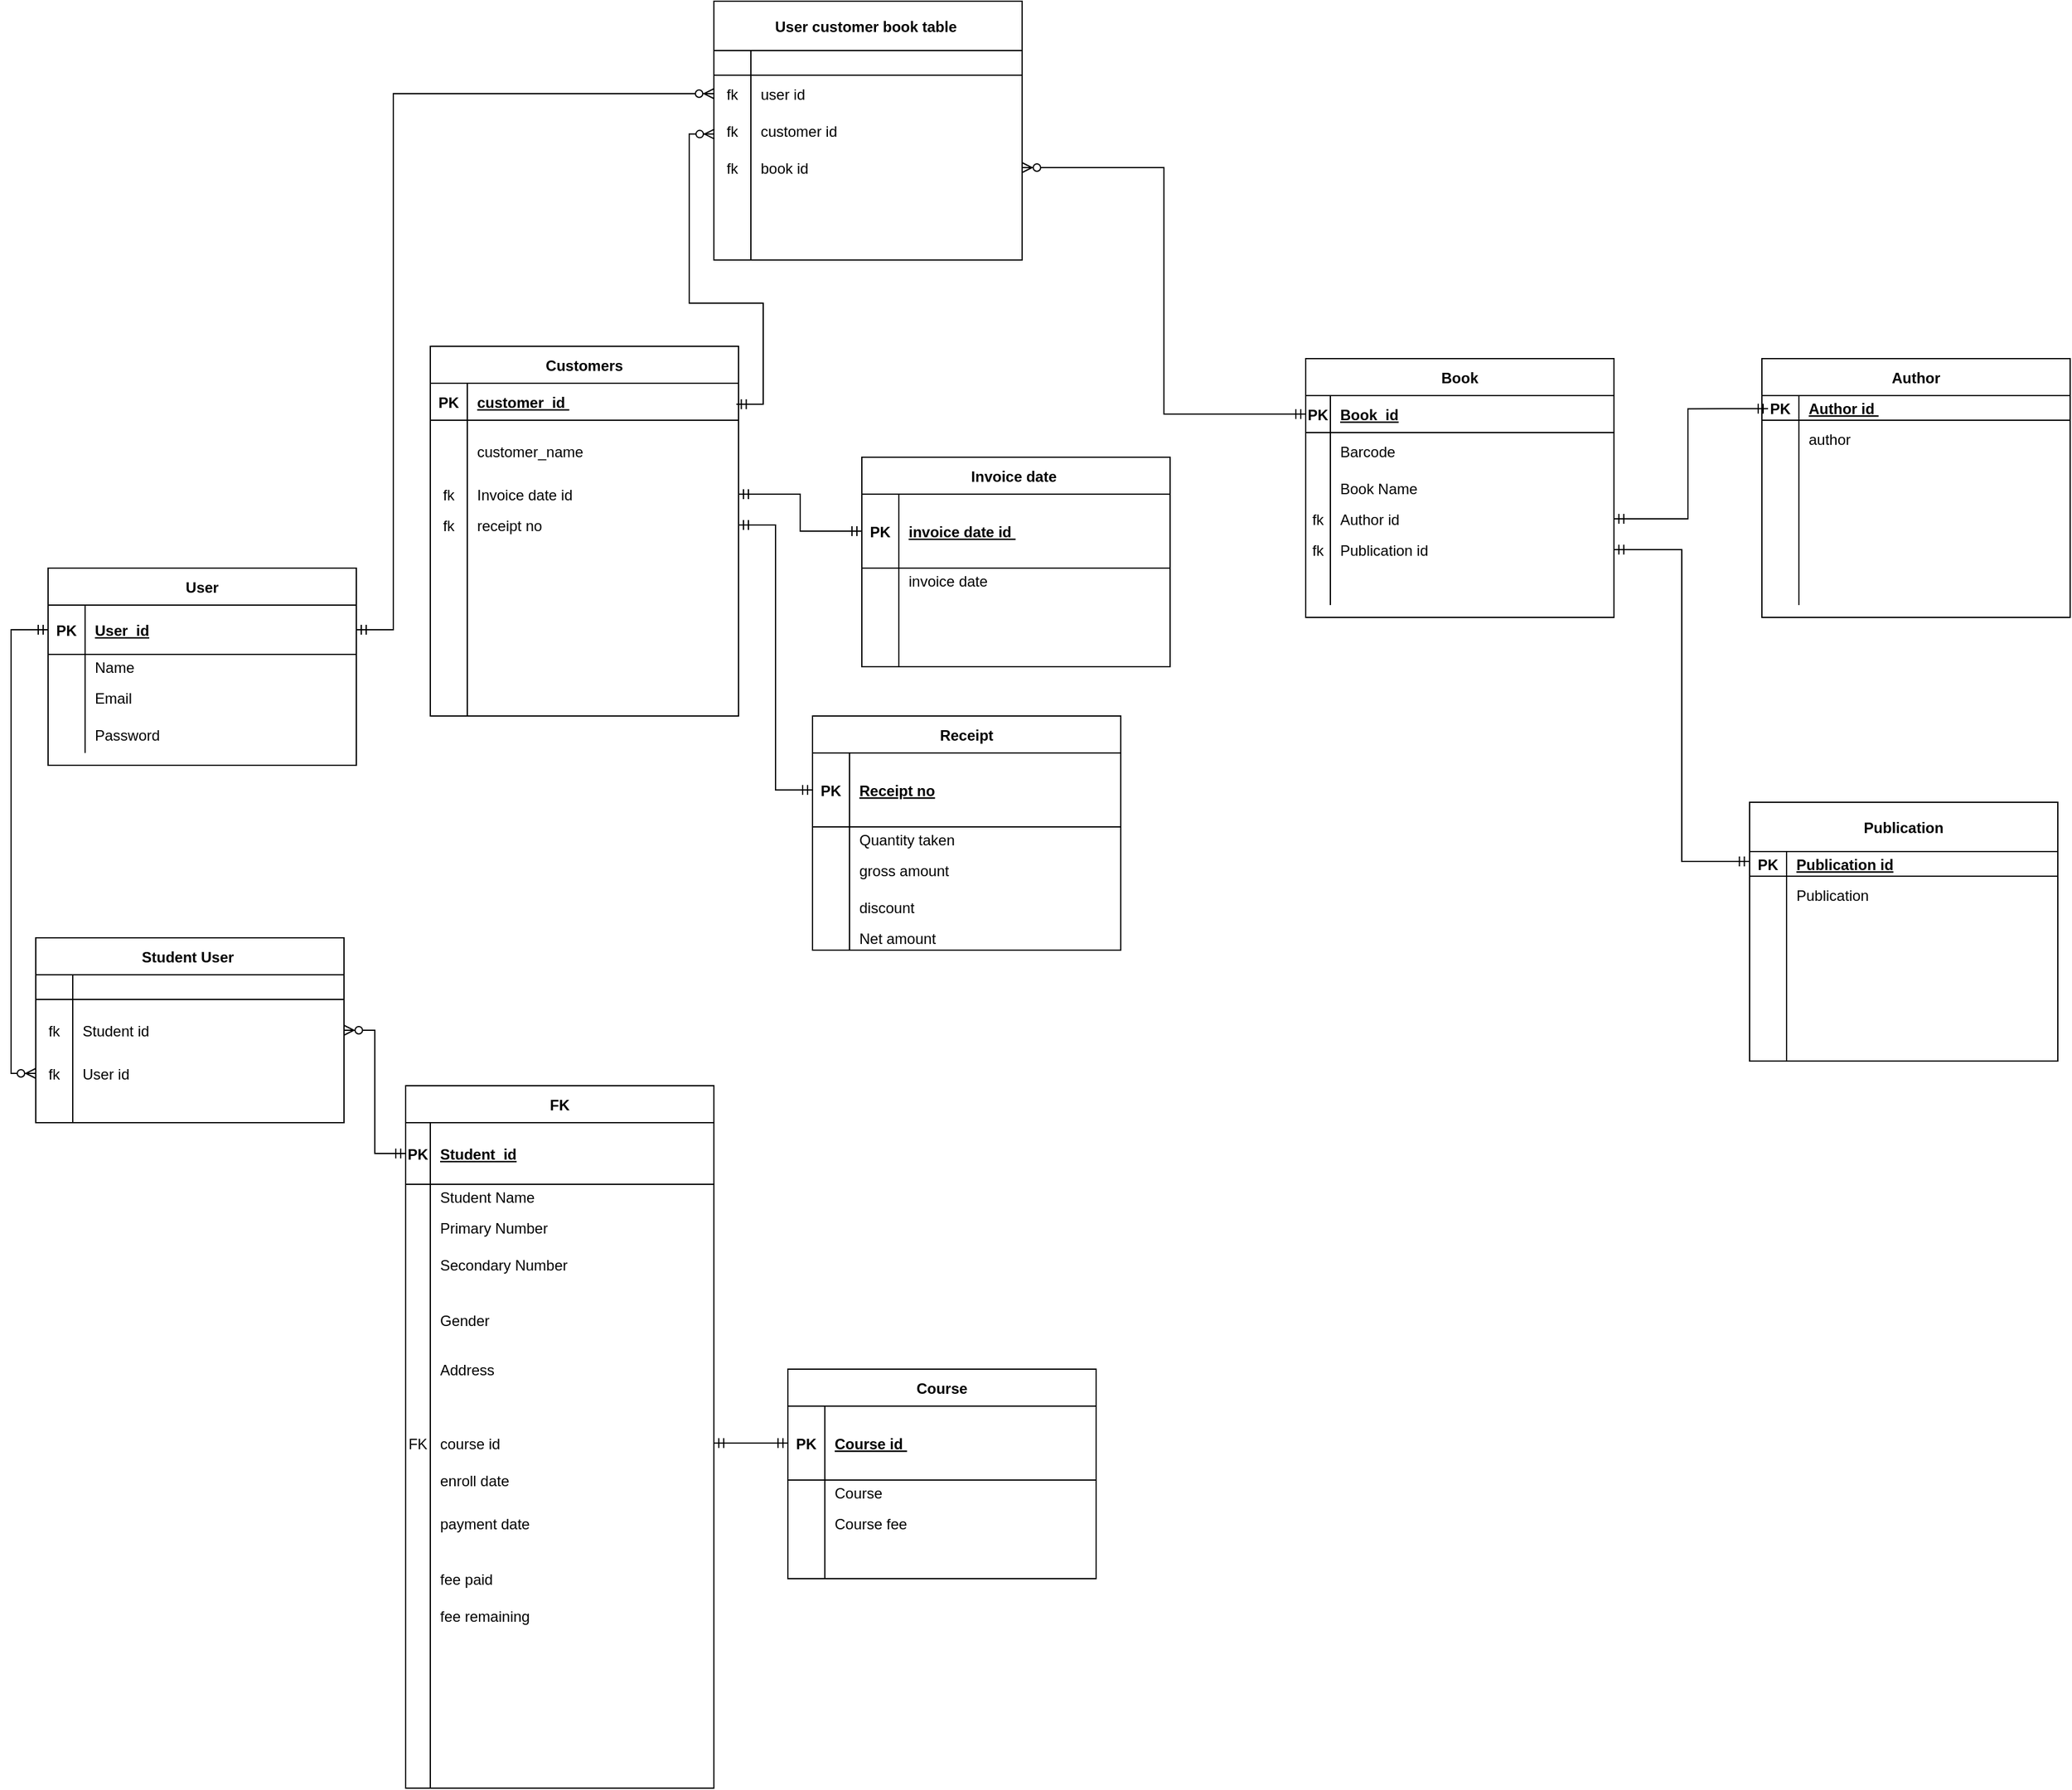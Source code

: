 <mxfile version="14.4.3" type="device"><diagram id="H6dmSsDUbYprvOPW1URE" name="Page-1"><mxGraphModel dx="2048" dy="1784" grid="1" gridSize="10" guides="1" tooltips="1" connect="1" arrows="1" fold="1" page="1" pageScale="1" pageWidth="827" pageHeight="1169" math="0" shadow="0"><root><mxCell id="0"/><mxCell id="1" parent="0"/><mxCell id="-Z221gnij8QyGXaA7FSf-1" value="Book" style="shape=table;startSize=30;container=1;collapsible=1;childLayout=tableLayout;fixedRows=1;rowLines=0;fontStyle=1;align=center;resizeLast=1;" parent="1" vertex="1"><mxGeometry x="850" y="130" width="250" height="210" as="geometry"/></mxCell><mxCell id="-Z221gnij8QyGXaA7FSf-2" value="" style="shape=partialRectangle;collapsible=0;dropTarget=0;pointerEvents=0;fillColor=none;points=[[0,0.5],[1,0.5]];portConstraint=eastwest;top=0;left=0;right=0;bottom=1;" parent="-Z221gnij8QyGXaA7FSf-1" vertex="1"><mxGeometry y="30" width="250" height="30" as="geometry"/></mxCell><mxCell id="-Z221gnij8QyGXaA7FSf-3" value="PK" style="shape=partialRectangle;overflow=hidden;connectable=0;fillColor=none;top=0;left=0;bottom=0;right=0;fontStyle=1;" parent="-Z221gnij8QyGXaA7FSf-2" vertex="1"><mxGeometry width="20.0" height="30" as="geometry"/></mxCell><mxCell id="-Z221gnij8QyGXaA7FSf-4" value="Book_id" style="shape=partialRectangle;overflow=hidden;connectable=0;fillColor=none;top=0;left=0;bottom=0;right=0;align=left;spacingLeft=6;fontStyle=5;" parent="-Z221gnij8QyGXaA7FSf-2" vertex="1"><mxGeometry x="20.0" width="230" height="30" as="geometry"/></mxCell><mxCell id="-Z221gnij8QyGXaA7FSf-5" value="" style="shape=partialRectangle;collapsible=0;dropTarget=0;pointerEvents=0;fillColor=none;points=[[0,0.5],[1,0.5]];portConstraint=eastwest;top=0;left=0;right=0;bottom=0;" parent="-Z221gnij8QyGXaA7FSf-1" vertex="1"><mxGeometry y="60" width="250" height="30" as="geometry"/></mxCell><mxCell id="-Z221gnij8QyGXaA7FSf-6" value="" style="shape=partialRectangle;overflow=hidden;connectable=0;fillColor=none;top=0;left=0;bottom=0;right=0;" parent="-Z221gnij8QyGXaA7FSf-5" vertex="1"><mxGeometry width="20.0" height="30" as="geometry"/></mxCell><mxCell id="-Z221gnij8QyGXaA7FSf-7" value="Barcode " style="shape=partialRectangle;overflow=hidden;connectable=0;fillColor=none;top=0;left=0;bottom=0;right=0;align=left;spacingLeft=6;" parent="-Z221gnij8QyGXaA7FSf-5" vertex="1"><mxGeometry x="20.0" width="230" height="30" as="geometry"/></mxCell><mxCell id="-Z221gnij8QyGXaA7FSf-8" value="" style="shape=partialRectangle;collapsible=0;dropTarget=0;pointerEvents=0;fillColor=none;points=[[0,0.5],[1,0.5]];portConstraint=eastwest;top=0;left=0;right=0;bottom=0;" parent="-Z221gnij8QyGXaA7FSf-1" vertex="1"><mxGeometry y="90" width="250" height="30" as="geometry"/></mxCell><mxCell id="-Z221gnij8QyGXaA7FSf-9" value="" style="shape=partialRectangle;overflow=hidden;connectable=0;fillColor=none;top=0;left=0;bottom=0;right=0;" parent="-Z221gnij8QyGXaA7FSf-8" vertex="1"><mxGeometry width="20.0" height="30" as="geometry"/></mxCell><mxCell id="-Z221gnij8QyGXaA7FSf-10" value="Book Name" style="shape=partialRectangle;overflow=hidden;connectable=0;fillColor=none;top=0;left=0;bottom=0;right=0;align=left;spacingLeft=6;" parent="-Z221gnij8QyGXaA7FSf-8" vertex="1"><mxGeometry x="20.0" width="230" height="30" as="geometry"/></mxCell><mxCell id="-Z221gnij8QyGXaA7FSf-11" value="" style="shape=partialRectangle;collapsible=0;dropTarget=0;pointerEvents=0;fillColor=none;points=[[0,0.5],[1,0.5]];portConstraint=eastwest;top=0;left=0;right=0;bottom=0;" parent="-Z221gnij8QyGXaA7FSf-1" vertex="1"><mxGeometry y="120" width="250" height="20" as="geometry"/></mxCell><mxCell id="-Z221gnij8QyGXaA7FSf-12" value="fk" style="shape=partialRectangle;overflow=hidden;connectable=0;fillColor=none;top=0;left=0;bottom=0;right=0;" parent="-Z221gnij8QyGXaA7FSf-11" vertex="1"><mxGeometry width="20.0" height="20" as="geometry"/></mxCell><mxCell id="-Z221gnij8QyGXaA7FSf-13" value="Author id" style="shape=partialRectangle;overflow=hidden;connectable=0;fillColor=none;top=0;left=0;bottom=0;right=0;align=left;spacingLeft=6;" parent="-Z221gnij8QyGXaA7FSf-11" vertex="1"><mxGeometry x="20.0" width="230" height="20" as="geometry"/></mxCell><mxCell id="-Z221gnij8QyGXaA7FSf-14" value="" style="shape=partialRectangle;collapsible=0;dropTarget=0;pointerEvents=0;fillColor=none;points=[[0,0.5],[1,0.5]];portConstraint=eastwest;top=0;left=0;right=0;bottom=0;" parent="-Z221gnij8QyGXaA7FSf-1" vertex="1"><mxGeometry y="140" width="250" height="30" as="geometry"/></mxCell><mxCell id="-Z221gnij8QyGXaA7FSf-15" value="fk" style="shape=partialRectangle;overflow=hidden;connectable=0;fillColor=none;top=0;left=0;bottom=0;right=0;" parent="-Z221gnij8QyGXaA7FSf-14" vertex="1"><mxGeometry width="20.0" height="30" as="geometry"/></mxCell><mxCell id="-Z221gnij8QyGXaA7FSf-16" value="Publication id" style="shape=partialRectangle;overflow=hidden;connectable=0;fillColor=none;top=0;left=0;bottom=0;right=0;align=left;spacingLeft=6;" parent="-Z221gnij8QyGXaA7FSf-14" vertex="1"><mxGeometry x="20.0" width="230" height="30" as="geometry"/></mxCell><mxCell id="-Z221gnij8QyGXaA7FSf-17" value="" style="shape=partialRectangle;collapsible=0;dropTarget=0;pointerEvents=0;fillColor=none;points=[[0,0.5],[1,0.5]];portConstraint=eastwest;top=0;left=0;right=0;bottom=0;" parent="-Z221gnij8QyGXaA7FSf-1" vertex="1"><mxGeometry y="170" width="250" height="30" as="geometry"/></mxCell><mxCell id="-Z221gnij8QyGXaA7FSf-18" value="" style="shape=partialRectangle;overflow=hidden;connectable=0;fillColor=none;top=0;left=0;bottom=0;right=0;" parent="-Z221gnij8QyGXaA7FSf-17" vertex="1"><mxGeometry width="20.0" height="30" as="geometry"/></mxCell><mxCell id="-Z221gnij8QyGXaA7FSf-19" value="" style="shape=partialRectangle;overflow=hidden;connectable=0;fillColor=none;top=0;left=0;bottom=0;right=0;align=left;spacingLeft=6;" parent="-Z221gnij8QyGXaA7FSf-17" vertex="1"><mxGeometry x="20.0" width="230" height="30" as="geometry"/></mxCell><mxCell id="-Z221gnij8QyGXaA7FSf-20" style="edgeStyle=orthogonalEdgeStyle;rounded=0;orthogonalLoop=1;jettySize=auto;html=1;exitX=0.993;exitY=-0.26;exitDx=0;exitDy=0;entryX=0.002;entryY=-0.407;entryDx=0;entryDy=0;endArrow=ERzeroToMany;endFill=1;startArrow=ERmandOne;startFill=0;exitPerimeter=0;entryPerimeter=0;" parent="1" source="-Z221gnij8QyGXaA7FSf-25" target="-Z221gnij8QyGXaA7FSf-279" edge="1"><mxGeometry relative="1" as="geometry"/></mxCell><mxCell id="-Z221gnij8QyGXaA7FSf-21" value="Customers" style="shape=table;startSize=30;container=1;collapsible=1;childLayout=tableLayout;fixedRows=1;rowLines=0;fontStyle=1;align=center;resizeLast=1;" parent="1" vertex="1"><mxGeometry x="140" y="120" width="250" height="300" as="geometry"/></mxCell><mxCell id="-Z221gnij8QyGXaA7FSf-22" value="" style="shape=partialRectangle;collapsible=0;dropTarget=0;pointerEvents=0;fillColor=none;points=[[0,0.5],[1,0.5]];portConstraint=eastwest;top=0;left=0;right=0;bottom=1;" parent="-Z221gnij8QyGXaA7FSf-21" vertex="1"><mxGeometry y="30" width="250" height="30" as="geometry"/></mxCell><mxCell id="-Z221gnij8QyGXaA7FSf-23" value="PK" style="shape=partialRectangle;overflow=hidden;connectable=0;fillColor=none;top=0;left=0;bottom=0;right=0;fontStyle=1;" parent="-Z221gnij8QyGXaA7FSf-22" vertex="1"><mxGeometry width="30" height="30" as="geometry"/></mxCell><mxCell id="-Z221gnij8QyGXaA7FSf-24" value="customer_id " style="shape=partialRectangle;overflow=hidden;connectable=0;fillColor=none;top=0;left=0;bottom=0;right=0;align=left;spacingLeft=6;fontStyle=5;" parent="-Z221gnij8QyGXaA7FSf-22" vertex="1"><mxGeometry x="30" width="220" height="30" as="geometry"/></mxCell><mxCell id="-Z221gnij8QyGXaA7FSf-25" value="" style="shape=partialRectangle;collapsible=0;dropTarget=0;pointerEvents=0;fillColor=none;points=[[0,0.5],[1,0.5]];portConstraint=eastwest;top=0;left=0;right=0;bottom=0;" parent="-Z221gnij8QyGXaA7FSf-21" vertex="1"><mxGeometry y="60" width="250" height="50" as="geometry"/></mxCell><mxCell id="-Z221gnij8QyGXaA7FSf-26" value="" style="shape=partialRectangle;overflow=hidden;connectable=0;fillColor=none;top=0;left=0;bottom=0;right=0;" parent="-Z221gnij8QyGXaA7FSf-25" vertex="1"><mxGeometry width="30" height="50" as="geometry"/></mxCell><mxCell id="-Z221gnij8QyGXaA7FSf-27" value="customer_name " style="shape=partialRectangle;overflow=hidden;connectable=0;fillColor=none;top=0;left=0;bottom=0;right=0;align=left;spacingLeft=6;" parent="-Z221gnij8QyGXaA7FSf-25" vertex="1"><mxGeometry x="30" width="220" height="50" as="geometry"/></mxCell><mxCell id="-Z221gnij8QyGXaA7FSf-28" value="" style="shape=partialRectangle;collapsible=0;dropTarget=0;pointerEvents=0;fillColor=none;points=[[0,0.5],[1,0.5]];portConstraint=eastwest;top=0;left=0;right=0;bottom=0;" parent="-Z221gnij8QyGXaA7FSf-21" vertex="1"><mxGeometry y="110" width="250" height="20" as="geometry"/></mxCell><mxCell id="-Z221gnij8QyGXaA7FSf-29" value="fk" style="shape=partialRectangle;overflow=hidden;connectable=0;fillColor=none;top=0;left=0;bottom=0;right=0;" parent="-Z221gnij8QyGXaA7FSf-28" vertex="1"><mxGeometry width="30" height="20" as="geometry"/></mxCell><mxCell id="-Z221gnij8QyGXaA7FSf-30" value="Invoice date id  " style="shape=partialRectangle;overflow=hidden;connectable=0;fillColor=none;top=0;left=0;bottom=0;right=0;align=left;spacingLeft=6;" parent="-Z221gnij8QyGXaA7FSf-28" vertex="1"><mxGeometry x="30" width="220" height="20" as="geometry"/></mxCell><mxCell id="-Z221gnij8QyGXaA7FSf-31" value="" style="shape=partialRectangle;collapsible=0;dropTarget=0;pointerEvents=0;fillColor=none;points=[[0,0.5],[1,0.5]];portConstraint=eastwest;top=0;left=0;right=0;bottom=0;" parent="-Z221gnij8QyGXaA7FSf-21" vertex="1"><mxGeometry y="130" width="250" height="30" as="geometry"/></mxCell><mxCell id="-Z221gnij8QyGXaA7FSf-32" value="fk" style="shape=partialRectangle;overflow=hidden;connectable=0;fillColor=none;top=0;left=0;bottom=0;right=0;" parent="-Z221gnij8QyGXaA7FSf-31" vertex="1"><mxGeometry width="30" height="30" as="geometry"/></mxCell><mxCell id="-Z221gnij8QyGXaA7FSf-33" value="receipt no" style="shape=partialRectangle;overflow=hidden;connectable=0;fillColor=none;top=0;left=0;bottom=0;right=0;align=left;spacingLeft=6;" parent="-Z221gnij8QyGXaA7FSf-31" vertex="1"><mxGeometry x="30" width="220" height="30" as="geometry"/></mxCell><mxCell id="-Z221gnij8QyGXaA7FSf-34" value="" style="shape=partialRectangle;collapsible=0;dropTarget=0;pointerEvents=0;fillColor=none;points=[[0,0.5],[1,0.5]];portConstraint=eastwest;top=0;left=0;right=0;bottom=0;" parent="-Z221gnij8QyGXaA7FSf-21" vertex="1"><mxGeometry y="160" width="250" height="30" as="geometry"/></mxCell><mxCell id="-Z221gnij8QyGXaA7FSf-35" value="" style="shape=partialRectangle;overflow=hidden;connectable=0;fillColor=none;top=0;left=0;bottom=0;right=0;" parent="-Z221gnij8QyGXaA7FSf-34" vertex="1"><mxGeometry width="30" height="30" as="geometry"/></mxCell><mxCell id="-Z221gnij8QyGXaA7FSf-36" value="" style="shape=partialRectangle;overflow=hidden;connectable=0;fillColor=none;top=0;left=0;bottom=0;right=0;align=left;spacingLeft=6;" parent="-Z221gnij8QyGXaA7FSf-34" vertex="1"><mxGeometry x="30" width="220" height="30" as="geometry"/></mxCell><mxCell id="-Z221gnij8QyGXaA7FSf-37" value="" style="shape=partialRectangle;collapsible=0;dropTarget=0;pointerEvents=0;fillColor=none;points=[[0,0.5],[1,0.5]];portConstraint=eastwest;top=0;left=0;right=0;bottom=0;" parent="-Z221gnij8QyGXaA7FSf-21" vertex="1"><mxGeometry y="190" width="250" height="30" as="geometry"/></mxCell><mxCell id="-Z221gnij8QyGXaA7FSf-38" value="" style="shape=partialRectangle;overflow=hidden;connectable=0;fillColor=none;top=0;left=0;bottom=0;right=0;" parent="-Z221gnij8QyGXaA7FSf-37" vertex="1"><mxGeometry width="30" height="30" as="geometry"/></mxCell><mxCell id="-Z221gnij8QyGXaA7FSf-39" value="" style="shape=partialRectangle;overflow=hidden;connectable=0;fillColor=none;top=0;left=0;bottom=0;right=0;align=left;spacingLeft=6;" parent="-Z221gnij8QyGXaA7FSf-37" vertex="1"><mxGeometry x="30" width="220" height="30" as="geometry"/></mxCell><mxCell id="-Z221gnij8QyGXaA7FSf-40" value="" style="shape=partialRectangle;collapsible=0;dropTarget=0;pointerEvents=0;fillColor=none;points=[[0,0.5],[1,0.5]];portConstraint=eastwest;top=0;left=0;right=0;bottom=0;" parent="-Z221gnij8QyGXaA7FSf-21" vertex="1"><mxGeometry y="220" width="250" height="50" as="geometry"/></mxCell><mxCell id="-Z221gnij8QyGXaA7FSf-41" value="" style="shape=partialRectangle;overflow=hidden;connectable=0;fillColor=none;top=0;left=0;bottom=0;right=0;" parent="-Z221gnij8QyGXaA7FSf-40" vertex="1"><mxGeometry width="30" height="50" as="geometry"/></mxCell><mxCell id="-Z221gnij8QyGXaA7FSf-42" value="" style="shape=partialRectangle;overflow=hidden;connectable=0;fillColor=none;top=0;left=0;bottom=0;right=0;align=left;spacingLeft=6;" parent="-Z221gnij8QyGXaA7FSf-40" vertex="1"><mxGeometry x="30" width="220" height="50" as="geometry"/></mxCell><mxCell id="-Z221gnij8QyGXaA7FSf-43" value="" style="shape=partialRectangle;collapsible=0;dropTarget=0;pointerEvents=0;fillColor=none;points=[[0,0.5],[1,0.5]];portConstraint=eastwest;top=0;left=0;right=0;bottom=0;" parent="-Z221gnij8QyGXaA7FSf-21" vertex="1"><mxGeometry y="270" width="250" height="30" as="geometry"/></mxCell><mxCell id="-Z221gnij8QyGXaA7FSf-44" value="" style="shape=partialRectangle;overflow=hidden;connectable=0;fillColor=none;top=0;left=0;bottom=0;right=0;" parent="-Z221gnij8QyGXaA7FSf-43" vertex="1"><mxGeometry width="30" height="30" as="geometry"/></mxCell><mxCell id="-Z221gnij8QyGXaA7FSf-45" value="" style="shape=partialRectangle;overflow=hidden;connectable=0;fillColor=none;top=0;left=0;bottom=0;right=0;align=left;spacingLeft=6;" parent="-Z221gnij8QyGXaA7FSf-43" vertex="1"><mxGeometry x="30" width="220" height="30" as="geometry"/></mxCell><mxCell id="-Z221gnij8QyGXaA7FSf-46" value="FK" style="shape=table;startSize=30;container=1;collapsible=1;childLayout=tableLayout;fixedRows=1;rowLines=0;fontStyle=1;align=center;resizeLast=1;" parent="1" vertex="1"><mxGeometry x="120" y="720" width="250" height="570" as="geometry"/></mxCell><mxCell id="-Z221gnij8QyGXaA7FSf-47" value="" style="shape=partialRectangle;collapsible=0;dropTarget=0;pointerEvents=0;fillColor=none;points=[[0,0.5],[1,0.5]];portConstraint=eastwest;top=0;left=0;right=0;bottom=1;" parent="-Z221gnij8QyGXaA7FSf-46" vertex="1"><mxGeometry y="30" width="250" height="50" as="geometry"/></mxCell><mxCell id="-Z221gnij8QyGXaA7FSf-48" value="PK" style="shape=partialRectangle;overflow=hidden;connectable=0;fillColor=none;top=0;left=0;bottom=0;right=0;fontStyle=1;" parent="-Z221gnij8QyGXaA7FSf-47" vertex="1"><mxGeometry width="20" height="50" as="geometry"/></mxCell><mxCell id="-Z221gnij8QyGXaA7FSf-49" value="Student_id" style="shape=partialRectangle;overflow=hidden;connectable=0;fillColor=none;top=0;left=0;bottom=0;right=0;align=left;spacingLeft=6;fontStyle=5;" parent="-Z221gnij8QyGXaA7FSf-47" vertex="1"><mxGeometry x="20" width="230" height="50" as="geometry"/></mxCell><mxCell id="-Z221gnij8QyGXaA7FSf-50" value="" style="shape=partialRectangle;collapsible=0;dropTarget=0;pointerEvents=0;fillColor=none;points=[[0,0.5],[1,0.5]];portConstraint=eastwest;top=0;left=0;right=0;bottom=0;" parent="-Z221gnij8QyGXaA7FSf-46" vertex="1"><mxGeometry y="80" width="250" height="20" as="geometry"/></mxCell><mxCell id="-Z221gnij8QyGXaA7FSf-51" value="" style="shape=partialRectangle;overflow=hidden;connectable=0;fillColor=none;top=0;left=0;bottom=0;right=0;" parent="-Z221gnij8QyGXaA7FSf-50" vertex="1"><mxGeometry width="20" height="20" as="geometry"/></mxCell><mxCell id="-Z221gnij8QyGXaA7FSf-52" value="Student Name" style="shape=partialRectangle;overflow=hidden;connectable=0;fillColor=none;top=0;left=0;bottom=0;right=0;align=left;spacingLeft=6;" parent="-Z221gnij8QyGXaA7FSf-50" vertex="1"><mxGeometry x="20" width="230" height="20" as="geometry"/></mxCell><mxCell id="-Z221gnij8QyGXaA7FSf-53" value="" style="shape=partialRectangle;collapsible=0;dropTarget=0;pointerEvents=0;fillColor=none;points=[[0,0.5],[1,0.5]];portConstraint=eastwest;top=0;left=0;right=0;bottom=0;" parent="-Z221gnij8QyGXaA7FSf-46" vertex="1"><mxGeometry y="100" width="250" height="30" as="geometry"/></mxCell><mxCell id="-Z221gnij8QyGXaA7FSf-54" value="" style="shape=partialRectangle;overflow=hidden;connectable=0;fillColor=none;top=0;left=0;bottom=0;right=0;" parent="-Z221gnij8QyGXaA7FSf-53" vertex="1"><mxGeometry width="20" height="30" as="geometry"/></mxCell><mxCell id="-Z221gnij8QyGXaA7FSf-55" value="Primary Number " style="shape=partialRectangle;overflow=hidden;connectable=0;fillColor=none;top=0;left=0;bottom=0;right=0;align=left;spacingLeft=6;" parent="-Z221gnij8QyGXaA7FSf-53" vertex="1"><mxGeometry x="20" width="230" height="30" as="geometry"/></mxCell><mxCell id="-Z221gnij8QyGXaA7FSf-56" value="" style="shape=partialRectangle;collapsible=0;dropTarget=0;pointerEvents=0;fillColor=none;points=[[0,0.5],[1,0.5]];portConstraint=eastwest;top=0;left=0;right=0;bottom=0;" parent="-Z221gnij8QyGXaA7FSf-46" vertex="1"><mxGeometry y="130" width="250" height="30" as="geometry"/></mxCell><mxCell id="-Z221gnij8QyGXaA7FSf-57" value="" style="shape=partialRectangle;overflow=hidden;connectable=0;fillColor=none;top=0;left=0;bottom=0;right=0;" parent="-Z221gnij8QyGXaA7FSf-56" vertex="1"><mxGeometry width="20" height="30" as="geometry"/></mxCell><mxCell id="-Z221gnij8QyGXaA7FSf-58" value="Secondary Number " style="shape=partialRectangle;overflow=hidden;connectable=0;fillColor=none;top=0;left=0;bottom=0;right=0;align=left;spacingLeft=6;" parent="-Z221gnij8QyGXaA7FSf-56" vertex="1"><mxGeometry x="20" width="230" height="30" as="geometry"/></mxCell><mxCell id="-Z221gnij8QyGXaA7FSf-59" value="" style="shape=partialRectangle;collapsible=0;dropTarget=0;pointerEvents=0;fillColor=none;points=[[0,0.5],[1,0.5]];portConstraint=eastwest;top=0;left=0;right=0;bottom=0;" parent="-Z221gnij8QyGXaA7FSf-46" vertex="1"><mxGeometry y="160" width="250" height="60" as="geometry"/></mxCell><mxCell id="-Z221gnij8QyGXaA7FSf-60" value="" style="shape=partialRectangle;overflow=hidden;connectable=0;fillColor=none;top=0;left=0;bottom=0;right=0;" parent="-Z221gnij8QyGXaA7FSf-59" vertex="1"><mxGeometry width="20" height="60" as="geometry"/></mxCell><mxCell id="-Z221gnij8QyGXaA7FSf-61" value="Gender" style="shape=partialRectangle;overflow=hidden;connectable=0;fillColor=none;top=0;left=0;bottom=0;right=0;align=left;spacingLeft=6;" parent="-Z221gnij8QyGXaA7FSf-59" vertex="1"><mxGeometry x="20" width="230" height="60" as="geometry"/></mxCell><mxCell id="-Z221gnij8QyGXaA7FSf-62" value="" style="shape=partialRectangle;collapsible=0;dropTarget=0;pointerEvents=0;fillColor=none;points=[[0,0.5],[1,0.5]];portConstraint=eastwest;top=0;left=0;right=0;bottom=0;" parent="-Z221gnij8QyGXaA7FSf-46" vertex="1"><mxGeometry y="220" width="250" height="20" as="geometry"/></mxCell><mxCell id="-Z221gnij8QyGXaA7FSf-63" value="" style="shape=partialRectangle;overflow=hidden;connectable=0;fillColor=none;top=0;left=0;bottom=0;right=0;" parent="-Z221gnij8QyGXaA7FSf-62" vertex="1"><mxGeometry width="20" height="20" as="geometry"/></mxCell><mxCell id="-Z221gnij8QyGXaA7FSf-64" value="Address" style="shape=partialRectangle;overflow=hidden;connectable=0;fillColor=none;top=0;left=0;bottom=0;right=0;align=left;spacingLeft=6;" parent="-Z221gnij8QyGXaA7FSf-62" vertex="1"><mxGeometry x="20" width="230" height="20" as="geometry"/></mxCell><mxCell id="-Z221gnij8QyGXaA7FSf-65" value="" style="shape=partialRectangle;collapsible=0;dropTarget=0;pointerEvents=0;fillColor=none;points=[[0,0.5],[1,0.5]];portConstraint=eastwest;top=0;left=0;right=0;bottom=0;" parent="-Z221gnij8QyGXaA7FSf-46" vertex="1"><mxGeometry y="240" width="250" height="30" as="geometry"/></mxCell><mxCell id="-Z221gnij8QyGXaA7FSf-66" value="" style="shape=partialRectangle;overflow=hidden;connectable=0;fillColor=none;top=0;left=0;bottom=0;right=0;" parent="-Z221gnij8QyGXaA7FSf-65" vertex="1"><mxGeometry width="20" height="30" as="geometry"/></mxCell><mxCell id="-Z221gnij8QyGXaA7FSf-67" value="" style="shape=partialRectangle;overflow=hidden;connectable=0;fillColor=none;top=0;left=0;bottom=0;right=0;align=left;spacingLeft=6;" parent="-Z221gnij8QyGXaA7FSf-65" vertex="1"><mxGeometry x="20" width="230" height="30" as="geometry"/></mxCell><mxCell id="-Z221gnij8QyGXaA7FSf-68" value="" style="shape=partialRectangle;collapsible=0;dropTarget=0;pointerEvents=0;fillColor=none;points=[[0,0.5],[1,0.5]];portConstraint=eastwest;top=0;left=0;right=0;bottom=0;" parent="-Z221gnij8QyGXaA7FSf-46" vertex="1"><mxGeometry y="270" width="250" height="40" as="geometry"/></mxCell><mxCell id="-Z221gnij8QyGXaA7FSf-69" value="FK" style="shape=partialRectangle;overflow=hidden;connectable=0;fillColor=none;top=0;left=0;bottom=0;right=0;" parent="-Z221gnij8QyGXaA7FSf-68" vertex="1"><mxGeometry width="20" height="40" as="geometry"/></mxCell><mxCell id="-Z221gnij8QyGXaA7FSf-70" value="course id " style="shape=partialRectangle;overflow=hidden;connectable=0;fillColor=none;top=0;left=0;bottom=0;right=0;align=left;spacingLeft=6;" parent="-Z221gnij8QyGXaA7FSf-68" vertex="1"><mxGeometry x="20" width="230" height="40" as="geometry"/></mxCell><mxCell id="-Z221gnij8QyGXaA7FSf-71" value="" style="shape=partialRectangle;collapsible=0;dropTarget=0;pointerEvents=0;fillColor=none;points=[[0,0.5],[1,0.5]];portConstraint=eastwest;top=0;left=0;right=0;bottom=0;" parent="-Z221gnij8QyGXaA7FSf-46" vertex="1"><mxGeometry y="310" width="250" height="20" as="geometry"/></mxCell><mxCell id="-Z221gnij8QyGXaA7FSf-72" value="" style="shape=partialRectangle;overflow=hidden;connectable=0;fillColor=none;top=0;left=0;bottom=0;right=0;" parent="-Z221gnij8QyGXaA7FSf-71" vertex="1"><mxGeometry width="20" height="20" as="geometry"/></mxCell><mxCell id="-Z221gnij8QyGXaA7FSf-73" value="enroll date" style="shape=partialRectangle;overflow=hidden;connectable=0;fillColor=none;top=0;left=0;bottom=0;right=0;align=left;spacingLeft=6;" parent="-Z221gnij8QyGXaA7FSf-71" vertex="1"><mxGeometry x="20" width="230" height="20" as="geometry"/></mxCell><mxCell id="-Z221gnij8QyGXaA7FSf-74" value="" style="shape=partialRectangle;collapsible=0;dropTarget=0;pointerEvents=0;fillColor=none;points=[[0,0.5],[1,0.5]];portConstraint=eastwest;top=0;left=0;right=0;bottom=0;" parent="-Z221gnij8QyGXaA7FSf-46" vertex="1"><mxGeometry y="330" width="250" height="50" as="geometry"/></mxCell><mxCell id="-Z221gnij8QyGXaA7FSf-75" value="" style="shape=partialRectangle;overflow=hidden;connectable=0;fillColor=none;top=0;left=0;bottom=0;right=0;" parent="-Z221gnij8QyGXaA7FSf-74" vertex="1"><mxGeometry width="20" height="50" as="geometry"/></mxCell><mxCell id="-Z221gnij8QyGXaA7FSf-76" value="payment date  " style="shape=partialRectangle;overflow=hidden;connectable=0;fillColor=none;top=0;left=0;bottom=0;right=0;align=left;spacingLeft=6;" parent="-Z221gnij8QyGXaA7FSf-74" vertex="1"><mxGeometry x="20" width="230" height="50" as="geometry"/></mxCell><mxCell id="-Z221gnij8QyGXaA7FSf-180" value="" style="shape=partialRectangle;collapsible=0;dropTarget=0;pointerEvents=0;fillColor=none;points=[[0,0.5],[1,0.5]];portConstraint=eastwest;top=0;left=0;right=0;bottom=0;" parent="-Z221gnij8QyGXaA7FSf-46" vertex="1"><mxGeometry y="380" width="250" height="40" as="geometry"/></mxCell><mxCell id="-Z221gnij8QyGXaA7FSf-181" value="" style="shape=partialRectangle;overflow=hidden;connectable=0;fillColor=none;top=0;left=0;bottom=0;right=0;" parent="-Z221gnij8QyGXaA7FSf-180" vertex="1"><mxGeometry width="20" height="40" as="geometry"/></mxCell><mxCell id="-Z221gnij8QyGXaA7FSf-182" value="fee paid" style="shape=partialRectangle;overflow=hidden;connectable=0;fillColor=none;top=0;left=0;bottom=0;right=0;align=left;spacingLeft=6;" parent="-Z221gnij8QyGXaA7FSf-180" vertex="1"><mxGeometry x="20" width="230" height="40" as="geometry"/></mxCell><mxCell id="-Z221gnij8QyGXaA7FSf-183" value="" style="shape=partialRectangle;collapsible=0;dropTarget=0;pointerEvents=0;fillColor=none;points=[[0,0.5],[1,0.5]];portConstraint=eastwest;top=0;left=0;right=0;bottom=0;" parent="-Z221gnij8QyGXaA7FSf-46" vertex="1"><mxGeometry y="420" width="250" height="20" as="geometry"/></mxCell><mxCell id="-Z221gnij8QyGXaA7FSf-184" value="" style="shape=partialRectangle;overflow=hidden;connectable=0;fillColor=none;top=0;left=0;bottom=0;right=0;" parent="-Z221gnij8QyGXaA7FSf-183" vertex="1"><mxGeometry width="20" height="20" as="geometry"/></mxCell><mxCell id="-Z221gnij8QyGXaA7FSf-185" value="fee remaining" style="shape=partialRectangle;overflow=hidden;connectable=0;fillColor=none;top=0;left=0;bottom=0;right=0;align=left;spacingLeft=6;" parent="-Z221gnij8QyGXaA7FSf-183" vertex="1"><mxGeometry x="20" width="230" height="20" as="geometry"/></mxCell><mxCell id="-Z221gnij8QyGXaA7FSf-86" value="" style="shape=partialRectangle;collapsible=0;dropTarget=0;pointerEvents=0;fillColor=none;points=[[0,0.5],[1,0.5]];portConstraint=eastwest;top=0;left=0;right=0;bottom=0;" parent="-Z221gnij8QyGXaA7FSf-46" vertex="1"><mxGeometry y="440" width="250" height="30" as="geometry"/></mxCell><mxCell id="-Z221gnij8QyGXaA7FSf-87" value="" style="shape=partialRectangle;overflow=hidden;connectable=0;fillColor=none;top=0;left=0;bottom=0;right=0;" parent="-Z221gnij8QyGXaA7FSf-86" vertex="1"><mxGeometry width="20" height="30" as="geometry"/></mxCell><mxCell id="-Z221gnij8QyGXaA7FSf-88" value="" style="shape=partialRectangle;overflow=hidden;connectable=0;fillColor=none;top=0;left=0;bottom=0;right=0;align=left;spacingLeft=6;" parent="-Z221gnij8QyGXaA7FSf-86" vertex="1"><mxGeometry x="20" width="230" height="30" as="geometry"/></mxCell><mxCell id="-Z221gnij8QyGXaA7FSf-77" value="" style="shape=partialRectangle;collapsible=0;dropTarget=0;pointerEvents=0;fillColor=none;points=[[0,0.5],[1,0.5]];portConstraint=eastwest;top=0;left=0;right=0;bottom=0;" parent="-Z221gnij8QyGXaA7FSf-46" vertex="1"><mxGeometry y="470" width="250" height="20" as="geometry"/></mxCell><mxCell id="-Z221gnij8QyGXaA7FSf-78" value="" style="shape=partialRectangle;overflow=hidden;connectable=0;fillColor=none;top=0;left=0;bottom=0;right=0;" parent="-Z221gnij8QyGXaA7FSf-77" vertex="1"><mxGeometry width="20" height="20" as="geometry"/></mxCell><mxCell id="-Z221gnij8QyGXaA7FSf-79" value="" style="shape=partialRectangle;overflow=hidden;connectable=0;fillColor=none;top=0;left=0;bottom=0;right=0;align=left;spacingLeft=6;" parent="-Z221gnij8QyGXaA7FSf-77" vertex="1"><mxGeometry x="20" width="230" height="20" as="geometry"/></mxCell><mxCell id="-Z221gnij8QyGXaA7FSf-80" value="" style="shape=partialRectangle;collapsible=0;dropTarget=0;pointerEvents=0;fillColor=none;points=[[0,0.5],[1,0.5]];portConstraint=eastwest;top=0;left=0;right=0;bottom=0;" parent="-Z221gnij8QyGXaA7FSf-46" vertex="1"><mxGeometry y="490" width="250" height="20" as="geometry"/></mxCell><mxCell id="-Z221gnij8QyGXaA7FSf-81" value="" style="shape=partialRectangle;overflow=hidden;connectable=0;fillColor=none;top=0;left=0;bottom=0;right=0;" parent="-Z221gnij8QyGXaA7FSf-80" vertex="1"><mxGeometry width="20" height="20" as="geometry"/></mxCell><mxCell id="-Z221gnij8QyGXaA7FSf-82" value="" style="shape=partialRectangle;overflow=hidden;connectable=0;fillColor=none;top=0;left=0;bottom=0;right=0;align=left;spacingLeft=6;" parent="-Z221gnij8QyGXaA7FSf-80" vertex="1"><mxGeometry x="20" width="230" height="20" as="geometry"/></mxCell><mxCell id="-Z221gnij8QyGXaA7FSf-83" value="" style="shape=partialRectangle;collapsible=0;dropTarget=0;pointerEvents=0;fillColor=none;points=[[0,0.5],[1,0.5]];portConstraint=eastwest;top=0;left=0;right=0;bottom=0;" parent="-Z221gnij8QyGXaA7FSf-46" vertex="1"><mxGeometry y="510" width="250" height="20" as="geometry"/></mxCell><mxCell id="-Z221gnij8QyGXaA7FSf-84" value="" style="shape=partialRectangle;overflow=hidden;connectable=0;fillColor=none;top=0;left=0;bottom=0;right=0;" parent="-Z221gnij8QyGXaA7FSf-83" vertex="1"><mxGeometry width="20" height="20" as="geometry"/></mxCell><mxCell id="-Z221gnij8QyGXaA7FSf-85" value="" style="shape=partialRectangle;overflow=hidden;connectable=0;fillColor=none;top=0;left=0;bottom=0;right=0;align=left;spacingLeft=6;" parent="-Z221gnij8QyGXaA7FSf-83" vertex="1"><mxGeometry x="20" width="230" height="20" as="geometry"/></mxCell><mxCell id="-Z221gnij8QyGXaA7FSf-89" value="" style="shape=partialRectangle;collapsible=0;dropTarget=0;pointerEvents=0;fillColor=none;points=[[0,0.5],[1,0.5]];portConstraint=eastwest;top=0;left=0;right=0;bottom=0;" parent="-Z221gnij8QyGXaA7FSf-46" vertex="1"><mxGeometry y="530" width="250" height="20" as="geometry"/></mxCell><mxCell id="-Z221gnij8QyGXaA7FSf-90" value="" style="shape=partialRectangle;overflow=hidden;connectable=0;fillColor=none;top=0;left=0;bottom=0;right=0;" parent="-Z221gnij8QyGXaA7FSf-89" vertex="1"><mxGeometry width="20" height="20" as="geometry"/></mxCell><mxCell id="-Z221gnij8QyGXaA7FSf-91" value="" style="shape=partialRectangle;overflow=hidden;connectable=0;fillColor=none;top=0;left=0;bottom=0;right=0;align=left;spacingLeft=6;" parent="-Z221gnij8QyGXaA7FSf-89" vertex="1"><mxGeometry x="20" width="230" height="20" as="geometry"/></mxCell><mxCell id="-Z221gnij8QyGXaA7FSf-92" value="" style="shape=partialRectangle;collapsible=0;dropTarget=0;pointerEvents=0;fillColor=none;points=[[0,0.5],[1,0.5]];portConstraint=eastwest;top=0;left=0;right=0;bottom=0;" parent="-Z221gnij8QyGXaA7FSf-46" vertex="1"><mxGeometry y="550" width="250" height="20" as="geometry"/></mxCell><mxCell id="-Z221gnij8QyGXaA7FSf-93" value="" style="shape=partialRectangle;overflow=hidden;connectable=0;fillColor=none;top=0;left=0;bottom=0;right=0;" parent="-Z221gnij8QyGXaA7FSf-92" vertex="1"><mxGeometry width="20" height="20" as="geometry"/></mxCell><mxCell id="-Z221gnij8QyGXaA7FSf-94" value="" style="shape=partialRectangle;overflow=hidden;connectable=0;fillColor=none;top=0;left=0;bottom=0;right=0;align=left;spacingLeft=6;" parent="-Z221gnij8QyGXaA7FSf-92" vertex="1"><mxGeometry x="20" width="230" height="20" as="geometry"/></mxCell><mxCell id="-Z221gnij8QyGXaA7FSf-95" value="User" style="shape=table;startSize=30;container=1;collapsible=1;childLayout=tableLayout;fixedRows=1;rowLines=0;fontStyle=1;align=center;resizeLast=1;" parent="1" vertex="1"><mxGeometry x="-170" y="300" width="250" height="160.0" as="geometry"/></mxCell><mxCell id="-Z221gnij8QyGXaA7FSf-96" value="" style="shape=partialRectangle;collapsible=0;dropTarget=0;pointerEvents=0;fillColor=none;points=[[0,0.5],[1,0.5]];portConstraint=eastwest;top=0;left=0;right=0;bottom=1;" parent="-Z221gnij8QyGXaA7FSf-95" vertex="1"><mxGeometry y="30" width="250" height="40" as="geometry"/></mxCell><mxCell id="-Z221gnij8QyGXaA7FSf-97" value="PK" style="shape=partialRectangle;overflow=hidden;connectable=0;fillColor=none;top=0;left=0;bottom=0;right=0;fontStyle=1;" parent="-Z221gnij8QyGXaA7FSf-96" vertex="1"><mxGeometry width="30" height="40" as="geometry"/></mxCell><mxCell id="-Z221gnij8QyGXaA7FSf-98" value="User_id" style="shape=partialRectangle;overflow=hidden;connectable=0;fillColor=none;top=0;left=0;bottom=0;right=0;align=left;spacingLeft=6;fontStyle=5;" parent="-Z221gnij8QyGXaA7FSf-96" vertex="1"><mxGeometry x="30" width="220" height="40" as="geometry"/></mxCell><mxCell id="-Z221gnij8QyGXaA7FSf-99" value="" style="shape=partialRectangle;collapsible=0;dropTarget=0;pointerEvents=0;fillColor=none;points=[[0,0.5],[1,0.5]];portConstraint=eastwest;top=0;left=0;right=0;bottom=0;" parent="-Z221gnij8QyGXaA7FSf-95" vertex="1"><mxGeometry y="70" width="250" height="20" as="geometry"/></mxCell><mxCell id="-Z221gnij8QyGXaA7FSf-100" value="" style="shape=partialRectangle;overflow=hidden;connectable=0;fillColor=none;top=0;left=0;bottom=0;right=0;" parent="-Z221gnij8QyGXaA7FSf-99" vertex="1"><mxGeometry width="30" height="20" as="geometry"/></mxCell><mxCell id="-Z221gnij8QyGXaA7FSf-101" value="Name" style="shape=partialRectangle;overflow=hidden;connectable=0;fillColor=none;top=0;left=0;bottom=0;right=0;align=left;spacingLeft=6;" parent="-Z221gnij8QyGXaA7FSf-99" vertex="1"><mxGeometry x="30" width="220" height="20" as="geometry"/></mxCell><mxCell id="-Z221gnij8QyGXaA7FSf-102" value="" style="shape=partialRectangle;collapsible=0;dropTarget=0;pointerEvents=0;fillColor=none;points=[[0,0.5],[1,0.5]];portConstraint=eastwest;top=0;left=0;right=0;bottom=0;" parent="-Z221gnij8QyGXaA7FSf-95" vertex="1"><mxGeometry y="90" width="250" height="30" as="geometry"/></mxCell><mxCell id="-Z221gnij8QyGXaA7FSf-103" value="" style="shape=partialRectangle;overflow=hidden;connectable=0;fillColor=none;top=0;left=0;bottom=0;right=0;" parent="-Z221gnij8QyGXaA7FSf-102" vertex="1"><mxGeometry width="30" height="30" as="geometry"/></mxCell><mxCell id="-Z221gnij8QyGXaA7FSf-104" value="Email" style="shape=partialRectangle;overflow=hidden;connectable=0;fillColor=none;top=0;left=0;bottom=0;right=0;align=left;spacingLeft=6;" parent="-Z221gnij8QyGXaA7FSf-102" vertex="1"><mxGeometry x="30" width="220" height="30" as="geometry"/></mxCell><mxCell id="-Z221gnij8QyGXaA7FSf-105" value="" style="shape=partialRectangle;collapsible=0;dropTarget=0;pointerEvents=0;fillColor=none;points=[[0,0.5],[1,0.5]];portConstraint=eastwest;top=0;left=0;right=0;bottom=0;" parent="-Z221gnij8QyGXaA7FSf-95" vertex="1"><mxGeometry y="120" width="250" height="30" as="geometry"/></mxCell><mxCell id="-Z221gnij8QyGXaA7FSf-106" value="" style="shape=partialRectangle;overflow=hidden;connectable=0;fillColor=none;top=0;left=0;bottom=0;right=0;" parent="-Z221gnij8QyGXaA7FSf-105" vertex="1"><mxGeometry width="30" height="30" as="geometry"/></mxCell><mxCell id="-Z221gnij8QyGXaA7FSf-107" value="Password" style="shape=partialRectangle;overflow=hidden;connectable=0;fillColor=none;top=0;left=0;bottom=0;right=0;align=left;spacingLeft=6;" parent="-Z221gnij8QyGXaA7FSf-105" vertex="1"><mxGeometry x="30" width="220" height="30" as="geometry"/></mxCell><mxCell id="-Z221gnij8QyGXaA7FSf-108" style="edgeStyle=orthogonalEdgeStyle;rounded=0;orthogonalLoop=1;jettySize=auto;html=1;exitX=0;exitY=0.5;exitDx=0;exitDy=0;entryX=0;entryY=0.5;entryDx=0;entryDy=0;startArrow=ERzeroToMany;startFill=1;endArrow=ERmandOne;endFill=0;" parent="1" source="-Z221gnij8QyGXaA7FSf-196" target="-Z221gnij8QyGXaA7FSf-96" edge="1"><mxGeometry relative="1" as="geometry"/></mxCell><mxCell id="-Z221gnij8QyGXaA7FSf-109" style="edgeStyle=orthogonalEdgeStyle;rounded=0;orthogonalLoop=1;jettySize=auto;html=1;exitX=0;exitY=0.5;exitDx=0;exitDy=0;entryX=1;entryY=0.5;entryDx=0;entryDy=0;endArrow=ERzeroToMany;endFill=1;startArrow=ERmandOne;startFill=0;" parent="1" source="-Z221gnij8QyGXaA7FSf-47" target="-Z221gnij8QyGXaA7FSf-193" edge="1"><mxGeometry relative="1" as="geometry"><mxPoint x="120" y="625" as="targetPoint"/></mxGeometry></mxCell><mxCell id="-Z221gnij8QyGXaA7FSf-137" value="Course" style="shape=table;startSize=30;container=1;collapsible=1;childLayout=tableLayout;fixedRows=1;rowLines=0;fontStyle=1;align=center;resizeLast=1;" parent="1" vertex="1"><mxGeometry x="430" y="950" width="250" height="170" as="geometry"/></mxCell><mxCell id="-Z221gnij8QyGXaA7FSf-138" value="" style="shape=partialRectangle;collapsible=0;dropTarget=0;pointerEvents=0;fillColor=none;points=[[0,0.5],[1,0.5]];portConstraint=eastwest;top=0;left=0;right=0;bottom=1;" parent="-Z221gnij8QyGXaA7FSf-137" vertex="1"><mxGeometry y="30" width="250" height="60" as="geometry"/></mxCell><mxCell id="-Z221gnij8QyGXaA7FSf-139" value="PK" style="shape=partialRectangle;overflow=hidden;connectable=0;fillColor=none;top=0;left=0;bottom=0;right=0;fontStyle=1;" parent="-Z221gnij8QyGXaA7FSf-138" vertex="1"><mxGeometry width="30" height="60" as="geometry"/></mxCell><mxCell id="-Z221gnij8QyGXaA7FSf-140" value="Course id " style="shape=partialRectangle;overflow=hidden;connectable=0;fillColor=none;top=0;left=0;bottom=0;right=0;align=left;spacingLeft=6;fontStyle=5;" parent="-Z221gnij8QyGXaA7FSf-138" vertex="1"><mxGeometry x="30" width="220" height="60" as="geometry"/></mxCell><mxCell id="-Z221gnij8QyGXaA7FSf-141" value="" style="shape=partialRectangle;collapsible=0;dropTarget=0;pointerEvents=0;fillColor=none;points=[[0,0.5],[1,0.5]];portConstraint=eastwest;top=0;left=0;right=0;bottom=0;" parent="-Z221gnij8QyGXaA7FSf-137" vertex="1"><mxGeometry y="90" width="250" height="20" as="geometry"/></mxCell><mxCell id="-Z221gnij8QyGXaA7FSf-142" value="" style="shape=partialRectangle;overflow=hidden;connectable=0;fillColor=none;top=0;left=0;bottom=0;right=0;" parent="-Z221gnij8QyGXaA7FSf-141" vertex="1"><mxGeometry width="30" height="20" as="geometry"/></mxCell><mxCell id="-Z221gnij8QyGXaA7FSf-143" value="Course " style="shape=partialRectangle;overflow=hidden;connectable=0;fillColor=none;top=0;left=0;bottom=0;right=0;align=left;spacingLeft=6;" parent="-Z221gnij8QyGXaA7FSf-141" vertex="1"><mxGeometry x="30" width="220" height="20" as="geometry"/></mxCell><mxCell id="-Z221gnij8QyGXaA7FSf-144" value="" style="shape=partialRectangle;collapsible=0;dropTarget=0;pointerEvents=0;fillColor=none;points=[[0,0.5],[1,0.5]];portConstraint=eastwest;top=0;left=0;right=0;bottom=0;" parent="-Z221gnij8QyGXaA7FSf-137" vertex="1"><mxGeometry y="110" width="250" height="30" as="geometry"/></mxCell><mxCell id="-Z221gnij8QyGXaA7FSf-145" value="" style="shape=partialRectangle;overflow=hidden;connectable=0;fillColor=none;top=0;left=0;bottom=0;right=0;" parent="-Z221gnij8QyGXaA7FSf-144" vertex="1"><mxGeometry width="30" height="30" as="geometry"/></mxCell><mxCell id="-Z221gnij8QyGXaA7FSf-146" value="Course fee" style="shape=partialRectangle;overflow=hidden;connectable=0;fillColor=none;top=0;left=0;bottom=0;right=0;align=left;spacingLeft=6;" parent="-Z221gnij8QyGXaA7FSf-144" vertex="1"><mxGeometry x="30" width="220" height="30" as="geometry"/></mxCell><mxCell id="-Z221gnij8QyGXaA7FSf-147" value="" style="shape=partialRectangle;collapsible=0;dropTarget=0;pointerEvents=0;fillColor=none;points=[[0,0.5],[1,0.5]];portConstraint=eastwest;top=0;left=0;right=0;bottom=0;" parent="-Z221gnij8QyGXaA7FSf-137" vertex="1"><mxGeometry y="140" width="250" height="30" as="geometry"/></mxCell><mxCell id="-Z221gnij8QyGXaA7FSf-148" value="" style="shape=partialRectangle;overflow=hidden;connectable=0;fillColor=none;top=0;left=0;bottom=0;right=0;" parent="-Z221gnij8QyGXaA7FSf-147" vertex="1"><mxGeometry width="30" height="30" as="geometry"/></mxCell><mxCell id="-Z221gnij8QyGXaA7FSf-149" value="" style="shape=partialRectangle;overflow=hidden;connectable=0;fillColor=none;top=0;left=0;bottom=0;right=0;align=left;spacingLeft=6;" parent="-Z221gnij8QyGXaA7FSf-147" vertex="1"><mxGeometry x="30" width="220" height="30" as="geometry"/></mxCell><mxCell id="-Z221gnij8QyGXaA7FSf-189" value="Student User " style="shape=table;startSize=30;container=1;collapsible=1;childLayout=tableLayout;fixedRows=1;rowLines=0;fontStyle=1;align=center;resizeLast=1;" parent="1" vertex="1"><mxGeometry x="-180" y="600" width="250" height="150" as="geometry"/></mxCell><mxCell id="-Z221gnij8QyGXaA7FSf-190" value="" style="shape=partialRectangle;collapsible=0;dropTarget=0;pointerEvents=0;fillColor=none;points=[[0,0.5],[1,0.5]];portConstraint=eastwest;top=0;left=0;right=0;bottom=1;" parent="-Z221gnij8QyGXaA7FSf-189" vertex="1"><mxGeometry y="30" width="250" height="20" as="geometry"/></mxCell><mxCell id="-Z221gnij8QyGXaA7FSf-191" value="" style="shape=partialRectangle;overflow=hidden;connectable=0;fillColor=none;top=0;left=0;bottom=0;right=0;fontStyle=1;" parent="-Z221gnij8QyGXaA7FSf-190" vertex="1"><mxGeometry width="30" height="20" as="geometry"/></mxCell><mxCell id="-Z221gnij8QyGXaA7FSf-192" value="" style="shape=partialRectangle;overflow=hidden;connectable=0;fillColor=none;top=0;left=0;bottom=0;right=0;align=left;spacingLeft=6;fontStyle=5;" parent="-Z221gnij8QyGXaA7FSf-190" vertex="1"><mxGeometry x="30" width="220" height="20" as="geometry"/></mxCell><mxCell id="-Z221gnij8QyGXaA7FSf-193" value="" style="shape=partialRectangle;collapsible=0;dropTarget=0;pointerEvents=0;fillColor=none;points=[[0,0.5],[1,0.5]];portConstraint=eastwest;top=0;left=0;right=0;bottom=0;" parent="-Z221gnij8QyGXaA7FSf-189" vertex="1"><mxGeometry y="50" width="250" height="50" as="geometry"/></mxCell><mxCell id="-Z221gnij8QyGXaA7FSf-194" value="fk" style="shape=partialRectangle;overflow=hidden;connectable=0;fillColor=none;top=0;left=0;bottom=0;right=0;" parent="-Z221gnij8QyGXaA7FSf-193" vertex="1"><mxGeometry width="30" height="50" as="geometry"/></mxCell><mxCell id="-Z221gnij8QyGXaA7FSf-195" value="Student id" style="shape=partialRectangle;overflow=hidden;connectable=0;fillColor=none;top=0;left=0;bottom=0;right=0;align=left;spacingLeft=6;" parent="-Z221gnij8QyGXaA7FSf-193" vertex="1"><mxGeometry x="30" width="220" height="50" as="geometry"/></mxCell><mxCell id="-Z221gnij8QyGXaA7FSf-196" value="" style="shape=partialRectangle;collapsible=0;dropTarget=0;pointerEvents=0;fillColor=none;points=[[0,0.5],[1,0.5]];portConstraint=eastwest;top=0;left=0;right=0;bottom=0;" parent="-Z221gnij8QyGXaA7FSf-189" vertex="1"><mxGeometry y="100" width="250" height="20" as="geometry"/></mxCell><mxCell id="-Z221gnij8QyGXaA7FSf-197" value="fk" style="shape=partialRectangle;overflow=hidden;connectable=0;fillColor=none;top=0;left=0;bottom=0;right=0;" parent="-Z221gnij8QyGXaA7FSf-196" vertex="1"><mxGeometry width="30" height="20" as="geometry"/></mxCell><mxCell id="-Z221gnij8QyGXaA7FSf-198" value="User id" style="shape=partialRectangle;overflow=hidden;connectable=0;fillColor=none;top=0;left=0;bottom=0;right=0;align=left;spacingLeft=6;" parent="-Z221gnij8QyGXaA7FSf-196" vertex="1"><mxGeometry x="30" width="220" height="20" as="geometry"/></mxCell><mxCell id="-Z221gnij8QyGXaA7FSf-199" value="" style="shape=partialRectangle;collapsible=0;dropTarget=0;pointerEvents=0;fillColor=none;points=[[0,0.5],[1,0.5]];portConstraint=eastwest;top=0;left=0;right=0;bottom=0;" parent="-Z221gnij8QyGXaA7FSf-189" vertex="1"><mxGeometry y="120" width="250" height="30" as="geometry"/></mxCell><mxCell id="-Z221gnij8QyGXaA7FSf-200" value="" style="shape=partialRectangle;overflow=hidden;connectable=0;fillColor=none;top=0;left=0;bottom=0;right=0;" parent="-Z221gnij8QyGXaA7FSf-199" vertex="1"><mxGeometry width="30" height="30" as="geometry"/></mxCell><mxCell id="-Z221gnij8QyGXaA7FSf-201" value="" style="shape=partialRectangle;overflow=hidden;connectable=0;fillColor=none;top=0;left=0;bottom=0;right=0;align=left;spacingLeft=6;" parent="-Z221gnij8QyGXaA7FSf-199" vertex="1"><mxGeometry x="30" width="220" height="30" as="geometry"/></mxCell><mxCell id="-Z221gnij8QyGXaA7FSf-202" value="Invoice date " style="shape=table;startSize=30;container=1;collapsible=1;childLayout=tableLayout;fixedRows=1;rowLines=0;fontStyle=1;align=center;resizeLast=1;" parent="1" vertex="1"><mxGeometry x="490" y="210" width="250" height="170" as="geometry"/></mxCell><mxCell id="-Z221gnij8QyGXaA7FSf-203" value="" style="shape=partialRectangle;collapsible=0;dropTarget=0;pointerEvents=0;fillColor=none;points=[[0,0.5],[1,0.5]];portConstraint=eastwest;top=0;left=0;right=0;bottom=1;" parent="-Z221gnij8QyGXaA7FSf-202" vertex="1"><mxGeometry y="30" width="250" height="60" as="geometry"/></mxCell><mxCell id="-Z221gnij8QyGXaA7FSf-204" value="PK" style="shape=partialRectangle;overflow=hidden;connectable=0;fillColor=none;top=0;left=0;bottom=0;right=0;fontStyle=1;" parent="-Z221gnij8QyGXaA7FSf-203" vertex="1"><mxGeometry width="30" height="60" as="geometry"/></mxCell><mxCell id="-Z221gnij8QyGXaA7FSf-205" value="invoice date id " style="shape=partialRectangle;overflow=hidden;connectable=0;fillColor=none;top=0;left=0;bottom=0;right=0;align=left;spacingLeft=6;fontStyle=5;" parent="-Z221gnij8QyGXaA7FSf-203" vertex="1"><mxGeometry x="30" width="220" height="60" as="geometry"/></mxCell><mxCell id="-Z221gnij8QyGXaA7FSf-206" value="" style="shape=partialRectangle;collapsible=0;dropTarget=0;pointerEvents=0;fillColor=none;points=[[0,0.5],[1,0.5]];portConstraint=eastwest;top=0;left=0;right=0;bottom=0;" parent="-Z221gnij8QyGXaA7FSf-202" vertex="1"><mxGeometry y="90" width="250" height="20" as="geometry"/></mxCell><mxCell id="-Z221gnij8QyGXaA7FSf-207" value="" style="shape=partialRectangle;overflow=hidden;connectable=0;fillColor=none;top=0;left=0;bottom=0;right=0;" parent="-Z221gnij8QyGXaA7FSf-206" vertex="1"><mxGeometry width="30" height="20" as="geometry"/></mxCell><mxCell id="-Z221gnij8QyGXaA7FSf-208" value="invoice date " style="shape=partialRectangle;overflow=hidden;connectable=0;fillColor=none;top=0;left=0;bottom=0;right=0;align=left;spacingLeft=6;" parent="-Z221gnij8QyGXaA7FSf-206" vertex="1"><mxGeometry x="30" width="220" height="20" as="geometry"/></mxCell><mxCell id="-Z221gnij8QyGXaA7FSf-209" value="" style="shape=partialRectangle;collapsible=0;dropTarget=0;pointerEvents=0;fillColor=none;points=[[0,0.5],[1,0.5]];portConstraint=eastwest;top=0;left=0;right=0;bottom=0;" parent="-Z221gnij8QyGXaA7FSf-202" vertex="1"><mxGeometry y="110" width="250" height="30" as="geometry"/></mxCell><mxCell id="-Z221gnij8QyGXaA7FSf-210" value="" style="shape=partialRectangle;overflow=hidden;connectable=0;fillColor=none;top=0;left=0;bottom=0;right=0;" parent="-Z221gnij8QyGXaA7FSf-209" vertex="1"><mxGeometry width="30" height="30" as="geometry"/></mxCell><mxCell id="-Z221gnij8QyGXaA7FSf-211" value="" style="shape=partialRectangle;overflow=hidden;connectable=0;fillColor=none;top=0;left=0;bottom=0;right=0;align=left;spacingLeft=6;" parent="-Z221gnij8QyGXaA7FSf-209" vertex="1"><mxGeometry x="30" width="220" height="30" as="geometry"/></mxCell><mxCell id="-Z221gnij8QyGXaA7FSf-212" value="" style="shape=partialRectangle;collapsible=0;dropTarget=0;pointerEvents=0;fillColor=none;points=[[0,0.5],[1,0.5]];portConstraint=eastwest;top=0;left=0;right=0;bottom=0;" parent="-Z221gnij8QyGXaA7FSf-202" vertex="1"><mxGeometry y="140" width="250" height="30" as="geometry"/></mxCell><mxCell id="-Z221gnij8QyGXaA7FSf-213" value="" style="shape=partialRectangle;overflow=hidden;connectable=0;fillColor=none;top=0;left=0;bottom=0;right=0;" parent="-Z221gnij8QyGXaA7FSf-212" vertex="1"><mxGeometry width="30" height="30" as="geometry"/></mxCell><mxCell id="-Z221gnij8QyGXaA7FSf-214" value="" style="shape=partialRectangle;overflow=hidden;connectable=0;fillColor=none;top=0;left=0;bottom=0;right=0;align=left;spacingLeft=6;" parent="-Z221gnij8QyGXaA7FSf-212" vertex="1"><mxGeometry x="30" width="220" height="30" as="geometry"/></mxCell><mxCell id="-Z221gnij8QyGXaA7FSf-215" value="Receipt" style="shape=table;startSize=30;container=1;collapsible=1;childLayout=tableLayout;fixedRows=1;rowLines=0;fontStyle=1;align=center;resizeLast=1;" parent="1" vertex="1"><mxGeometry x="450" y="420" width="250" height="190.0" as="geometry"/></mxCell><mxCell id="-Z221gnij8QyGXaA7FSf-216" value="" style="shape=partialRectangle;collapsible=0;dropTarget=0;pointerEvents=0;fillColor=none;points=[[0,0.5],[1,0.5]];portConstraint=eastwest;top=0;left=0;right=0;bottom=1;" parent="-Z221gnij8QyGXaA7FSf-215" vertex="1"><mxGeometry y="30" width="250" height="60" as="geometry"/></mxCell><mxCell id="-Z221gnij8QyGXaA7FSf-217" value="PK" style="shape=partialRectangle;overflow=hidden;connectable=0;fillColor=none;top=0;left=0;bottom=0;right=0;fontStyle=1;" parent="-Z221gnij8QyGXaA7FSf-216" vertex="1"><mxGeometry width="30" height="60" as="geometry"/></mxCell><mxCell id="-Z221gnij8QyGXaA7FSf-218" value="Receipt no" style="shape=partialRectangle;overflow=hidden;connectable=0;fillColor=none;top=0;left=0;bottom=0;right=0;align=left;spacingLeft=6;fontStyle=5;" parent="-Z221gnij8QyGXaA7FSf-216" vertex="1"><mxGeometry x="30" width="220" height="60" as="geometry"/></mxCell><mxCell id="-Z221gnij8QyGXaA7FSf-219" value="" style="shape=partialRectangle;collapsible=0;dropTarget=0;pointerEvents=0;fillColor=none;points=[[0,0.5],[1,0.5]];portConstraint=eastwest;top=0;left=0;right=0;bottom=0;" parent="-Z221gnij8QyGXaA7FSf-215" vertex="1"><mxGeometry y="90" width="250" height="20" as="geometry"/></mxCell><mxCell id="-Z221gnij8QyGXaA7FSf-220" value="" style="shape=partialRectangle;overflow=hidden;connectable=0;fillColor=none;top=0;left=0;bottom=0;right=0;" parent="-Z221gnij8QyGXaA7FSf-219" vertex="1"><mxGeometry width="30" height="20" as="geometry"/></mxCell><mxCell id="-Z221gnij8QyGXaA7FSf-221" value="Quantity taken" style="shape=partialRectangle;overflow=hidden;connectable=0;fillColor=none;top=0;left=0;bottom=0;right=0;align=left;spacingLeft=6;" parent="-Z221gnij8QyGXaA7FSf-219" vertex="1"><mxGeometry x="30" width="220" height="20" as="geometry"/></mxCell><mxCell id="-Z221gnij8QyGXaA7FSf-222" value="" style="shape=partialRectangle;collapsible=0;dropTarget=0;pointerEvents=0;fillColor=none;points=[[0,0.5],[1,0.5]];portConstraint=eastwest;top=0;left=0;right=0;bottom=0;" parent="-Z221gnij8QyGXaA7FSf-215" vertex="1"><mxGeometry y="110" width="250" height="30" as="geometry"/></mxCell><mxCell id="-Z221gnij8QyGXaA7FSf-223" value="" style="shape=partialRectangle;overflow=hidden;connectable=0;fillColor=none;top=0;left=0;bottom=0;right=0;" parent="-Z221gnij8QyGXaA7FSf-222" vertex="1"><mxGeometry width="30" height="30" as="geometry"/></mxCell><mxCell id="-Z221gnij8QyGXaA7FSf-224" value="gross amount" style="shape=partialRectangle;overflow=hidden;connectable=0;fillColor=none;top=0;left=0;bottom=0;right=0;align=left;spacingLeft=6;" parent="-Z221gnij8QyGXaA7FSf-222" vertex="1"><mxGeometry x="30" width="220" height="30" as="geometry"/></mxCell><mxCell id="-Z221gnij8QyGXaA7FSf-225" value="" style="shape=partialRectangle;collapsible=0;dropTarget=0;pointerEvents=0;fillColor=none;points=[[0,0.5],[1,0.5]];portConstraint=eastwest;top=0;left=0;right=0;bottom=0;" parent="-Z221gnij8QyGXaA7FSf-215" vertex="1"><mxGeometry y="140" width="250" height="30" as="geometry"/></mxCell><mxCell id="-Z221gnij8QyGXaA7FSf-226" value="" style="shape=partialRectangle;overflow=hidden;connectable=0;fillColor=none;top=0;left=0;bottom=0;right=0;" parent="-Z221gnij8QyGXaA7FSf-225" vertex="1"><mxGeometry width="30" height="30" as="geometry"/></mxCell><mxCell id="-Z221gnij8QyGXaA7FSf-227" value="discount" style="shape=partialRectangle;overflow=hidden;connectable=0;fillColor=none;top=0;left=0;bottom=0;right=0;align=left;spacingLeft=6;" parent="-Z221gnij8QyGXaA7FSf-225" vertex="1"><mxGeometry x="30" width="220" height="30" as="geometry"/></mxCell><mxCell id="-Z221gnij8QyGXaA7FSf-228" value="" style="shape=partialRectangle;collapsible=0;dropTarget=0;pointerEvents=0;fillColor=none;points=[[0,0.5],[1,0.5]];portConstraint=eastwest;top=0;left=0;right=0;bottom=0;" parent="-Z221gnij8QyGXaA7FSf-215" vertex="1"><mxGeometry y="170" width="250" height="20" as="geometry"/></mxCell><mxCell id="-Z221gnij8QyGXaA7FSf-229" value="" style="shape=partialRectangle;overflow=hidden;connectable=0;fillColor=none;top=0;left=0;bottom=0;right=0;" parent="-Z221gnij8QyGXaA7FSf-228" vertex="1"><mxGeometry width="30" height="20" as="geometry"/></mxCell><mxCell id="-Z221gnij8QyGXaA7FSf-230" value="Net amount" style="shape=partialRectangle;overflow=hidden;connectable=0;fillColor=none;top=0;left=0;bottom=0;right=0;align=left;spacingLeft=6;" parent="-Z221gnij8QyGXaA7FSf-228" vertex="1"><mxGeometry x="30" width="220" height="20" as="geometry"/></mxCell><mxCell id="-Z221gnij8QyGXaA7FSf-231" value="Author" style="shape=table;startSize=30;container=1;collapsible=1;childLayout=tableLayout;fixedRows=1;rowLines=0;fontStyle=1;align=center;resizeLast=1;" parent="1" vertex="1"><mxGeometry x="1220" y="130" width="250" height="210" as="geometry"/></mxCell><mxCell id="-Z221gnij8QyGXaA7FSf-232" value="" style="shape=partialRectangle;collapsible=0;dropTarget=0;pointerEvents=0;fillColor=none;points=[[0,0.5],[1,0.5]];portConstraint=eastwest;top=0;left=0;right=0;bottom=1;" parent="-Z221gnij8QyGXaA7FSf-231" vertex="1"><mxGeometry y="30" width="250" height="20" as="geometry"/></mxCell><mxCell id="-Z221gnij8QyGXaA7FSf-233" value="PK" style="shape=partialRectangle;overflow=hidden;connectable=0;fillColor=none;top=0;left=0;bottom=0;right=0;fontStyle=1;" parent="-Z221gnij8QyGXaA7FSf-232" vertex="1"><mxGeometry width="30" height="20" as="geometry"/></mxCell><mxCell id="-Z221gnij8QyGXaA7FSf-234" value="Author id " style="shape=partialRectangle;overflow=hidden;connectable=0;fillColor=none;top=0;left=0;bottom=0;right=0;align=left;spacingLeft=6;fontStyle=5;" parent="-Z221gnij8QyGXaA7FSf-232" vertex="1"><mxGeometry x="30" width="220" height="20" as="geometry"/></mxCell><mxCell id="-Z221gnij8QyGXaA7FSf-235" value="" style="shape=partialRectangle;collapsible=0;dropTarget=0;pointerEvents=0;fillColor=none;points=[[0,0.5],[1,0.5]];portConstraint=eastwest;top=0;left=0;right=0;bottom=0;" parent="-Z221gnij8QyGXaA7FSf-231" vertex="1"><mxGeometry y="50" width="250" height="30" as="geometry"/></mxCell><mxCell id="-Z221gnij8QyGXaA7FSf-236" value="" style="shape=partialRectangle;overflow=hidden;connectable=0;fillColor=none;top=0;left=0;bottom=0;right=0;" parent="-Z221gnij8QyGXaA7FSf-235" vertex="1"><mxGeometry width="30" height="30" as="geometry"/></mxCell><mxCell id="-Z221gnij8QyGXaA7FSf-237" value="author" style="shape=partialRectangle;overflow=hidden;connectable=0;fillColor=none;top=0;left=0;bottom=0;right=0;align=left;spacingLeft=6;" parent="-Z221gnij8QyGXaA7FSf-235" vertex="1"><mxGeometry x="30" width="220" height="30" as="geometry"/></mxCell><mxCell id="-Z221gnij8QyGXaA7FSf-238" value="" style="shape=partialRectangle;collapsible=0;dropTarget=0;pointerEvents=0;fillColor=none;points=[[0,0.5],[1,0.5]];portConstraint=eastwest;top=0;left=0;right=0;bottom=0;" parent="-Z221gnij8QyGXaA7FSf-231" vertex="1"><mxGeometry y="80" width="250" height="30" as="geometry"/></mxCell><mxCell id="-Z221gnij8QyGXaA7FSf-239" value="" style="shape=partialRectangle;overflow=hidden;connectable=0;fillColor=none;top=0;left=0;bottom=0;right=0;" parent="-Z221gnij8QyGXaA7FSf-238" vertex="1"><mxGeometry width="30" height="30" as="geometry"/></mxCell><mxCell id="-Z221gnij8QyGXaA7FSf-240" value="" style="shape=partialRectangle;overflow=hidden;connectable=0;fillColor=none;top=0;left=0;bottom=0;right=0;align=left;spacingLeft=6;" parent="-Z221gnij8QyGXaA7FSf-238" vertex="1"><mxGeometry x="30" width="220" height="30" as="geometry"/></mxCell><mxCell id="-Z221gnij8QyGXaA7FSf-241" value="" style="shape=partialRectangle;collapsible=0;dropTarget=0;pointerEvents=0;fillColor=none;points=[[0,0.5],[1,0.5]];portConstraint=eastwest;top=0;left=0;right=0;bottom=0;" parent="-Z221gnij8QyGXaA7FSf-231" vertex="1"><mxGeometry y="110" width="250" height="30" as="geometry"/></mxCell><mxCell id="-Z221gnij8QyGXaA7FSf-242" value="" style="shape=partialRectangle;overflow=hidden;connectable=0;fillColor=none;top=0;left=0;bottom=0;right=0;" parent="-Z221gnij8QyGXaA7FSf-241" vertex="1"><mxGeometry width="30" height="30" as="geometry"/></mxCell><mxCell id="-Z221gnij8QyGXaA7FSf-243" value="" style="shape=partialRectangle;overflow=hidden;connectable=0;fillColor=none;top=0;left=0;bottom=0;right=0;align=left;spacingLeft=6;" parent="-Z221gnij8QyGXaA7FSf-241" vertex="1"><mxGeometry x="30" width="220" height="30" as="geometry"/></mxCell><mxCell id="-Z221gnij8QyGXaA7FSf-244" value="" style="shape=partialRectangle;collapsible=0;dropTarget=0;pointerEvents=0;fillColor=none;points=[[0,0.5],[1,0.5]];portConstraint=eastwest;top=0;left=0;right=0;bottom=0;" parent="-Z221gnij8QyGXaA7FSf-231" vertex="1"><mxGeometry y="140" width="250" height="30" as="geometry"/></mxCell><mxCell id="-Z221gnij8QyGXaA7FSf-245" value="" style="shape=partialRectangle;overflow=hidden;connectable=0;fillColor=none;top=0;left=0;bottom=0;right=0;" parent="-Z221gnij8QyGXaA7FSf-244" vertex="1"><mxGeometry width="30" height="30" as="geometry"/></mxCell><mxCell id="-Z221gnij8QyGXaA7FSf-246" value="" style="shape=partialRectangle;overflow=hidden;connectable=0;fillColor=none;top=0;left=0;bottom=0;right=0;align=left;spacingLeft=6;" parent="-Z221gnij8QyGXaA7FSf-244" vertex="1"><mxGeometry x="30" width="220" height="30" as="geometry"/></mxCell><mxCell id="-Z221gnij8QyGXaA7FSf-247" value="" style="shape=partialRectangle;collapsible=0;dropTarget=0;pointerEvents=0;fillColor=none;points=[[0,0.5],[1,0.5]];portConstraint=eastwest;top=0;left=0;right=0;bottom=0;" parent="-Z221gnij8QyGXaA7FSf-231" vertex="1"><mxGeometry y="170" width="250" height="30" as="geometry"/></mxCell><mxCell id="-Z221gnij8QyGXaA7FSf-248" value="" style="shape=partialRectangle;overflow=hidden;connectable=0;fillColor=none;top=0;left=0;bottom=0;right=0;" parent="-Z221gnij8QyGXaA7FSf-247" vertex="1"><mxGeometry width="30" height="30" as="geometry"/></mxCell><mxCell id="-Z221gnij8QyGXaA7FSf-249" value="" style="shape=partialRectangle;overflow=hidden;connectable=0;fillColor=none;top=0;left=0;bottom=0;right=0;align=left;spacingLeft=6;" parent="-Z221gnij8QyGXaA7FSf-247" vertex="1"><mxGeometry x="30" width="220" height="30" as="geometry"/></mxCell><mxCell id="-Z221gnij8QyGXaA7FSf-250" value="Publication" style="shape=table;startSize=40;container=1;collapsible=1;childLayout=tableLayout;fixedRows=1;rowLines=0;fontStyle=1;align=center;resizeLast=1;" parent="1" vertex="1"><mxGeometry x="1210" y="490" width="250" height="210" as="geometry"/></mxCell><mxCell id="-Z221gnij8QyGXaA7FSf-251" value="" style="shape=partialRectangle;collapsible=0;dropTarget=0;pointerEvents=0;fillColor=none;points=[[0,0.5],[1,0.5]];portConstraint=eastwest;top=0;left=0;right=0;bottom=1;" parent="-Z221gnij8QyGXaA7FSf-250" vertex="1"><mxGeometry y="40" width="250" height="20" as="geometry"/></mxCell><mxCell id="-Z221gnij8QyGXaA7FSf-252" value="PK" style="shape=partialRectangle;overflow=hidden;connectable=0;fillColor=none;top=0;left=0;bottom=0;right=0;fontStyle=1;" parent="-Z221gnij8QyGXaA7FSf-251" vertex="1"><mxGeometry width="30" height="20" as="geometry"/></mxCell><mxCell id="-Z221gnij8QyGXaA7FSf-253" value="Publication id" style="shape=partialRectangle;overflow=hidden;connectable=0;fillColor=none;top=0;left=0;bottom=0;right=0;align=left;spacingLeft=6;fontStyle=5;" parent="-Z221gnij8QyGXaA7FSf-251" vertex="1"><mxGeometry x="30" width="220" height="20" as="geometry"/></mxCell><mxCell id="-Z221gnij8QyGXaA7FSf-254" value="" style="shape=partialRectangle;collapsible=0;dropTarget=0;pointerEvents=0;fillColor=none;points=[[0,0.5],[1,0.5]];portConstraint=eastwest;top=0;left=0;right=0;bottom=0;" parent="-Z221gnij8QyGXaA7FSf-250" vertex="1"><mxGeometry y="60" width="250" height="30" as="geometry"/></mxCell><mxCell id="-Z221gnij8QyGXaA7FSf-255" value="" style="shape=partialRectangle;overflow=hidden;connectable=0;fillColor=none;top=0;left=0;bottom=0;right=0;" parent="-Z221gnij8QyGXaA7FSf-254" vertex="1"><mxGeometry width="30" height="30" as="geometry"/></mxCell><mxCell id="-Z221gnij8QyGXaA7FSf-256" value="Publication" style="shape=partialRectangle;overflow=hidden;connectable=0;fillColor=none;top=0;left=0;bottom=0;right=0;align=left;spacingLeft=6;" parent="-Z221gnij8QyGXaA7FSf-254" vertex="1"><mxGeometry x="30" width="220" height="30" as="geometry"/></mxCell><mxCell id="-Z221gnij8QyGXaA7FSf-257" value="" style="shape=partialRectangle;collapsible=0;dropTarget=0;pointerEvents=0;fillColor=none;points=[[0,0.5],[1,0.5]];portConstraint=eastwest;top=0;left=0;right=0;bottom=0;" parent="-Z221gnij8QyGXaA7FSf-250" vertex="1"><mxGeometry y="90" width="250" height="30" as="geometry"/></mxCell><mxCell id="-Z221gnij8QyGXaA7FSf-258" value="" style="shape=partialRectangle;overflow=hidden;connectable=0;fillColor=none;top=0;left=0;bottom=0;right=0;" parent="-Z221gnij8QyGXaA7FSf-257" vertex="1"><mxGeometry width="30" height="30" as="geometry"/></mxCell><mxCell id="-Z221gnij8QyGXaA7FSf-259" value="" style="shape=partialRectangle;overflow=hidden;connectable=0;fillColor=none;top=0;left=0;bottom=0;right=0;align=left;spacingLeft=6;" parent="-Z221gnij8QyGXaA7FSf-257" vertex="1"><mxGeometry x="30" width="220" height="30" as="geometry"/></mxCell><mxCell id="-Z221gnij8QyGXaA7FSf-260" value="" style="shape=partialRectangle;collapsible=0;dropTarget=0;pointerEvents=0;fillColor=none;points=[[0,0.5],[1,0.5]];portConstraint=eastwest;top=0;left=0;right=0;bottom=0;" parent="-Z221gnij8QyGXaA7FSf-250" vertex="1"><mxGeometry y="120" width="250" height="30" as="geometry"/></mxCell><mxCell id="-Z221gnij8QyGXaA7FSf-261" value="" style="shape=partialRectangle;overflow=hidden;connectable=0;fillColor=none;top=0;left=0;bottom=0;right=0;" parent="-Z221gnij8QyGXaA7FSf-260" vertex="1"><mxGeometry width="30" height="30" as="geometry"/></mxCell><mxCell id="-Z221gnij8QyGXaA7FSf-262" value="" style="shape=partialRectangle;overflow=hidden;connectable=0;fillColor=none;top=0;left=0;bottom=0;right=0;align=left;spacingLeft=6;" parent="-Z221gnij8QyGXaA7FSf-260" vertex="1"><mxGeometry x="30" width="220" height="30" as="geometry"/></mxCell><mxCell id="-Z221gnij8QyGXaA7FSf-263" value="" style="shape=partialRectangle;collapsible=0;dropTarget=0;pointerEvents=0;fillColor=none;points=[[0,0.5],[1,0.5]];portConstraint=eastwest;top=0;left=0;right=0;bottom=0;" parent="-Z221gnij8QyGXaA7FSf-250" vertex="1"><mxGeometry y="150" width="250" height="30" as="geometry"/></mxCell><mxCell id="-Z221gnij8QyGXaA7FSf-264" value="" style="shape=partialRectangle;overflow=hidden;connectable=0;fillColor=none;top=0;left=0;bottom=0;right=0;" parent="-Z221gnij8QyGXaA7FSf-263" vertex="1"><mxGeometry width="30" height="30" as="geometry"/></mxCell><mxCell id="-Z221gnij8QyGXaA7FSf-265" value="" style="shape=partialRectangle;overflow=hidden;connectable=0;fillColor=none;top=0;left=0;bottom=0;right=0;align=left;spacingLeft=6;" parent="-Z221gnij8QyGXaA7FSf-263" vertex="1"><mxGeometry x="30" width="220" height="30" as="geometry"/></mxCell><mxCell id="-Z221gnij8QyGXaA7FSf-266" value="" style="shape=partialRectangle;collapsible=0;dropTarget=0;pointerEvents=0;fillColor=none;points=[[0,0.5],[1,0.5]];portConstraint=eastwest;top=0;left=0;right=0;bottom=0;" parent="-Z221gnij8QyGXaA7FSf-250" vertex="1"><mxGeometry y="180" width="250" height="30" as="geometry"/></mxCell><mxCell id="-Z221gnij8QyGXaA7FSf-267" value="" style="shape=partialRectangle;overflow=hidden;connectable=0;fillColor=none;top=0;left=0;bottom=0;right=0;" parent="-Z221gnij8QyGXaA7FSf-266" vertex="1"><mxGeometry width="30" height="30" as="geometry"/></mxCell><mxCell id="-Z221gnij8QyGXaA7FSf-268" value="" style="shape=partialRectangle;overflow=hidden;connectable=0;fillColor=none;top=0;left=0;bottom=0;right=0;align=left;spacingLeft=6;" parent="-Z221gnij8QyGXaA7FSf-266" vertex="1"><mxGeometry x="30" width="220" height="30" as="geometry"/></mxCell><mxCell id="-Z221gnij8QyGXaA7FSf-269" value="User customer book table " style="shape=table;startSize=40;container=1;collapsible=1;childLayout=tableLayout;fixedRows=1;rowLines=0;fontStyle=1;align=center;resizeLast=1;" parent="1" vertex="1"><mxGeometry x="370" y="-160" width="250" height="210" as="geometry"/></mxCell><mxCell id="-Z221gnij8QyGXaA7FSf-270" value="" style="shape=partialRectangle;collapsible=0;dropTarget=0;pointerEvents=0;fillColor=none;points=[[0,0.5],[1,0.5]];portConstraint=eastwest;top=0;left=0;right=0;bottom=1;" parent="-Z221gnij8QyGXaA7FSf-269" vertex="1"><mxGeometry y="40" width="250" height="20" as="geometry"/></mxCell><mxCell id="-Z221gnij8QyGXaA7FSf-271" value="" style="shape=partialRectangle;overflow=hidden;connectable=0;fillColor=none;top=0;left=0;bottom=0;right=0;fontStyle=1;" parent="-Z221gnij8QyGXaA7FSf-270" vertex="1"><mxGeometry width="30" height="20" as="geometry"/></mxCell><mxCell id="-Z221gnij8QyGXaA7FSf-272" value="" style="shape=partialRectangle;overflow=hidden;connectable=0;fillColor=none;top=0;left=0;bottom=0;right=0;align=left;spacingLeft=6;fontStyle=5;" parent="-Z221gnij8QyGXaA7FSf-270" vertex="1"><mxGeometry x="30" width="220" height="20" as="geometry"/></mxCell><mxCell id="-Z221gnij8QyGXaA7FSf-273" value="" style="shape=partialRectangle;collapsible=0;dropTarget=0;pointerEvents=0;fillColor=none;points=[[0,0.5],[1,0.5]];portConstraint=eastwest;top=0;left=0;right=0;bottom=0;" parent="-Z221gnij8QyGXaA7FSf-269" vertex="1"><mxGeometry y="60" width="250" height="30" as="geometry"/></mxCell><mxCell id="-Z221gnij8QyGXaA7FSf-274" value="fk" style="shape=partialRectangle;overflow=hidden;connectable=0;fillColor=none;top=0;left=0;bottom=0;right=0;" parent="-Z221gnij8QyGXaA7FSf-273" vertex="1"><mxGeometry width="30" height="30" as="geometry"/></mxCell><mxCell id="-Z221gnij8QyGXaA7FSf-275" value="user id " style="shape=partialRectangle;overflow=hidden;connectable=0;fillColor=none;top=0;left=0;bottom=0;right=0;align=left;spacingLeft=6;" parent="-Z221gnij8QyGXaA7FSf-273" vertex="1"><mxGeometry x="30" width="220" height="30" as="geometry"/></mxCell><mxCell id="-Z221gnij8QyGXaA7FSf-276" value="" style="shape=partialRectangle;collapsible=0;dropTarget=0;pointerEvents=0;fillColor=none;points=[[0,0.5],[1,0.5]];portConstraint=eastwest;top=0;left=0;right=0;bottom=0;" parent="-Z221gnij8QyGXaA7FSf-269" vertex="1"><mxGeometry y="90" width="250" height="30" as="geometry"/></mxCell><mxCell id="-Z221gnij8QyGXaA7FSf-277" value="fk" style="shape=partialRectangle;overflow=hidden;connectable=0;fillColor=none;top=0;left=0;bottom=0;right=0;" parent="-Z221gnij8QyGXaA7FSf-276" vertex="1"><mxGeometry width="30" height="30" as="geometry"/></mxCell><mxCell id="-Z221gnij8QyGXaA7FSf-278" value="customer id " style="shape=partialRectangle;overflow=hidden;connectable=0;fillColor=none;top=0;left=0;bottom=0;right=0;align=left;spacingLeft=6;" parent="-Z221gnij8QyGXaA7FSf-276" vertex="1"><mxGeometry x="30" width="220" height="30" as="geometry"/></mxCell><mxCell id="-Z221gnij8QyGXaA7FSf-279" value="" style="shape=partialRectangle;collapsible=0;dropTarget=0;pointerEvents=0;fillColor=none;points=[[0,0.5],[1,0.5]];portConstraint=eastwest;top=0;left=0;right=0;bottom=0;" parent="-Z221gnij8QyGXaA7FSf-269" vertex="1"><mxGeometry y="120" width="250" height="30" as="geometry"/></mxCell><mxCell id="-Z221gnij8QyGXaA7FSf-280" value="fk" style="shape=partialRectangle;overflow=hidden;connectable=0;fillColor=none;top=0;left=0;bottom=0;right=0;" parent="-Z221gnij8QyGXaA7FSf-279" vertex="1"><mxGeometry width="30" height="30" as="geometry"/></mxCell><mxCell id="-Z221gnij8QyGXaA7FSf-281" value="book id " style="shape=partialRectangle;overflow=hidden;connectable=0;fillColor=none;top=0;left=0;bottom=0;right=0;align=left;spacingLeft=6;" parent="-Z221gnij8QyGXaA7FSf-279" vertex="1"><mxGeometry x="30" width="220" height="30" as="geometry"/></mxCell><mxCell id="-Z221gnij8QyGXaA7FSf-282" value="" style="shape=partialRectangle;collapsible=0;dropTarget=0;pointerEvents=0;fillColor=none;points=[[0,0.5],[1,0.5]];portConstraint=eastwest;top=0;left=0;right=0;bottom=0;" parent="-Z221gnij8QyGXaA7FSf-269" vertex="1"><mxGeometry y="150" width="250" height="30" as="geometry"/></mxCell><mxCell id="-Z221gnij8QyGXaA7FSf-283" value="" style="shape=partialRectangle;overflow=hidden;connectable=0;fillColor=none;top=0;left=0;bottom=0;right=0;" parent="-Z221gnij8QyGXaA7FSf-282" vertex="1"><mxGeometry width="30" height="30" as="geometry"/></mxCell><mxCell id="-Z221gnij8QyGXaA7FSf-284" value="" style="shape=partialRectangle;overflow=hidden;connectable=0;fillColor=none;top=0;left=0;bottom=0;right=0;align=left;spacingLeft=6;" parent="-Z221gnij8QyGXaA7FSf-282" vertex="1"><mxGeometry x="30" width="220" height="30" as="geometry"/></mxCell><mxCell id="-Z221gnij8QyGXaA7FSf-285" value="" style="shape=partialRectangle;collapsible=0;dropTarget=0;pointerEvents=0;fillColor=none;points=[[0,0.5],[1,0.5]];portConstraint=eastwest;top=0;left=0;right=0;bottom=0;" parent="-Z221gnij8QyGXaA7FSf-269" vertex="1"><mxGeometry y="180" width="250" height="30" as="geometry"/></mxCell><mxCell id="-Z221gnij8QyGXaA7FSf-286" value="" style="shape=partialRectangle;overflow=hidden;connectable=0;fillColor=none;top=0;left=0;bottom=0;right=0;" parent="-Z221gnij8QyGXaA7FSf-285" vertex="1"><mxGeometry width="30" height="30" as="geometry"/></mxCell><mxCell id="-Z221gnij8QyGXaA7FSf-287" value="" style="shape=partialRectangle;overflow=hidden;connectable=0;fillColor=none;top=0;left=0;bottom=0;right=0;align=left;spacingLeft=6;" parent="-Z221gnij8QyGXaA7FSf-285" vertex="1"><mxGeometry x="30" width="220" height="30" as="geometry"/></mxCell><mxCell id="-Z221gnij8QyGXaA7FSf-290" style="edgeStyle=orthogonalEdgeStyle;rounded=0;orthogonalLoop=1;jettySize=auto;html=1;exitX=0;exitY=0.5;exitDx=0;exitDy=0;entryX=1;entryY=0.5;entryDx=0;entryDy=0;startArrow=ERmandOne;startFill=0;endArrow=ERmandOne;endFill=0;" parent="1" source="-Z221gnij8QyGXaA7FSf-138" target="-Z221gnij8QyGXaA7FSf-68" edge="1"><mxGeometry relative="1" as="geometry"/></mxCell><mxCell id="-Z221gnij8QyGXaA7FSf-294" style="edgeStyle=orthogonalEdgeStyle;rounded=0;orthogonalLoop=1;jettySize=auto;html=1;exitX=1;exitY=0.5;exitDx=0;exitDy=0;entryX=0;entryY=0.5;entryDx=0;entryDy=0;startArrow=ERmandOne;startFill=0;endArrow=ERmandOne;endFill=0;" parent="1" source="-Z221gnij8QyGXaA7FSf-28" target="-Z221gnij8QyGXaA7FSf-203" edge="1"><mxGeometry relative="1" as="geometry"/></mxCell><mxCell id="-Z221gnij8QyGXaA7FSf-295" style="edgeStyle=orthogonalEdgeStyle;rounded=0;orthogonalLoop=1;jettySize=auto;html=1;exitX=1;exitY=0.5;exitDx=0;exitDy=0;entryX=0;entryY=0.5;entryDx=0;entryDy=0;startArrow=ERmandOne;startFill=0;endArrow=ERmandOne;endFill=0;" parent="1" source="-Z221gnij8QyGXaA7FSf-31" target="-Z221gnij8QyGXaA7FSf-216" edge="1"><mxGeometry relative="1" as="geometry"/></mxCell><mxCell id="-Z221gnij8QyGXaA7FSf-296" style="edgeStyle=orthogonalEdgeStyle;rounded=0;orthogonalLoop=1;jettySize=auto;html=1;exitX=1;exitY=0.5;exitDx=0;exitDy=0;entryX=0.02;entryY=-0.311;entryDx=0;entryDy=0;entryPerimeter=0;startArrow=ERmandOne;startFill=0;endArrow=ERmandOne;endFill=0;" parent="1" source="-Z221gnij8QyGXaA7FSf-11" target="-Z221gnij8QyGXaA7FSf-235" edge="1"><mxGeometry relative="1" as="geometry"/></mxCell><mxCell id="-Z221gnij8QyGXaA7FSf-297" style="edgeStyle=orthogonalEdgeStyle;rounded=0;orthogonalLoop=1;jettySize=auto;html=1;exitX=1;exitY=0.5;exitDx=0;exitDy=0;entryX=-0.001;entryY=-0.4;entryDx=0;entryDy=0;entryPerimeter=0;startArrow=ERmandOne;startFill=0;endArrow=ERmandOne;endFill=0;" parent="1" source="-Z221gnij8QyGXaA7FSf-14" target="-Z221gnij8QyGXaA7FSf-254" edge="1"><mxGeometry relative="1" as="geometry"/></mxCell><mxCell id="-Z221gnij8QyGXaA7FSf-298" style="edgeStyle=orthogonalEdgeStyle;rounded=0;orthogonalLoop=1;jettySize=auto;html=1;exitX=0;exitY=0.5;exitDx=0;exitDy=0;startArrow=ERmandOne;startFill=0;endArrow=ERzeroToMany;endFill=1;" parent="1" source="-Z221gnij8QyGXaA7FSf-2" target="-Z221gnij8QyGXaA7FSf-279" edge="1"><mxGeometry relative="1" as="geometry"/></mxCell><mxCell id="-Z221gnij8QyGXaA7FSf-299" style="edgeStyle=orthogonalEdgeStyle;rounded=0;orthogonalLoop=1;jettySize=auto;html=1;exitX=0;exitY=0.5;exitDx=0;exitDy=0;entryX=1;entryY=0.5;entryDx=0;entryDy=0;startArrow=ERzeroToMany;startFill=1;endArrow=ERmandOne;endFill=0;" parent="1" source="-Z221gnij8QyGXaA7FSf-273" target="-Z221gnij8QyGXaA7FSf-96" edge="1"><mxGeometry relative="1" as="geometry"><Array as="points"><mxPoint x="110" y="-85"/><mxPoint x="110" y="350"/></Array></mxGeometry></mxCell></root></mxGraphModel></diagram></mxfile>